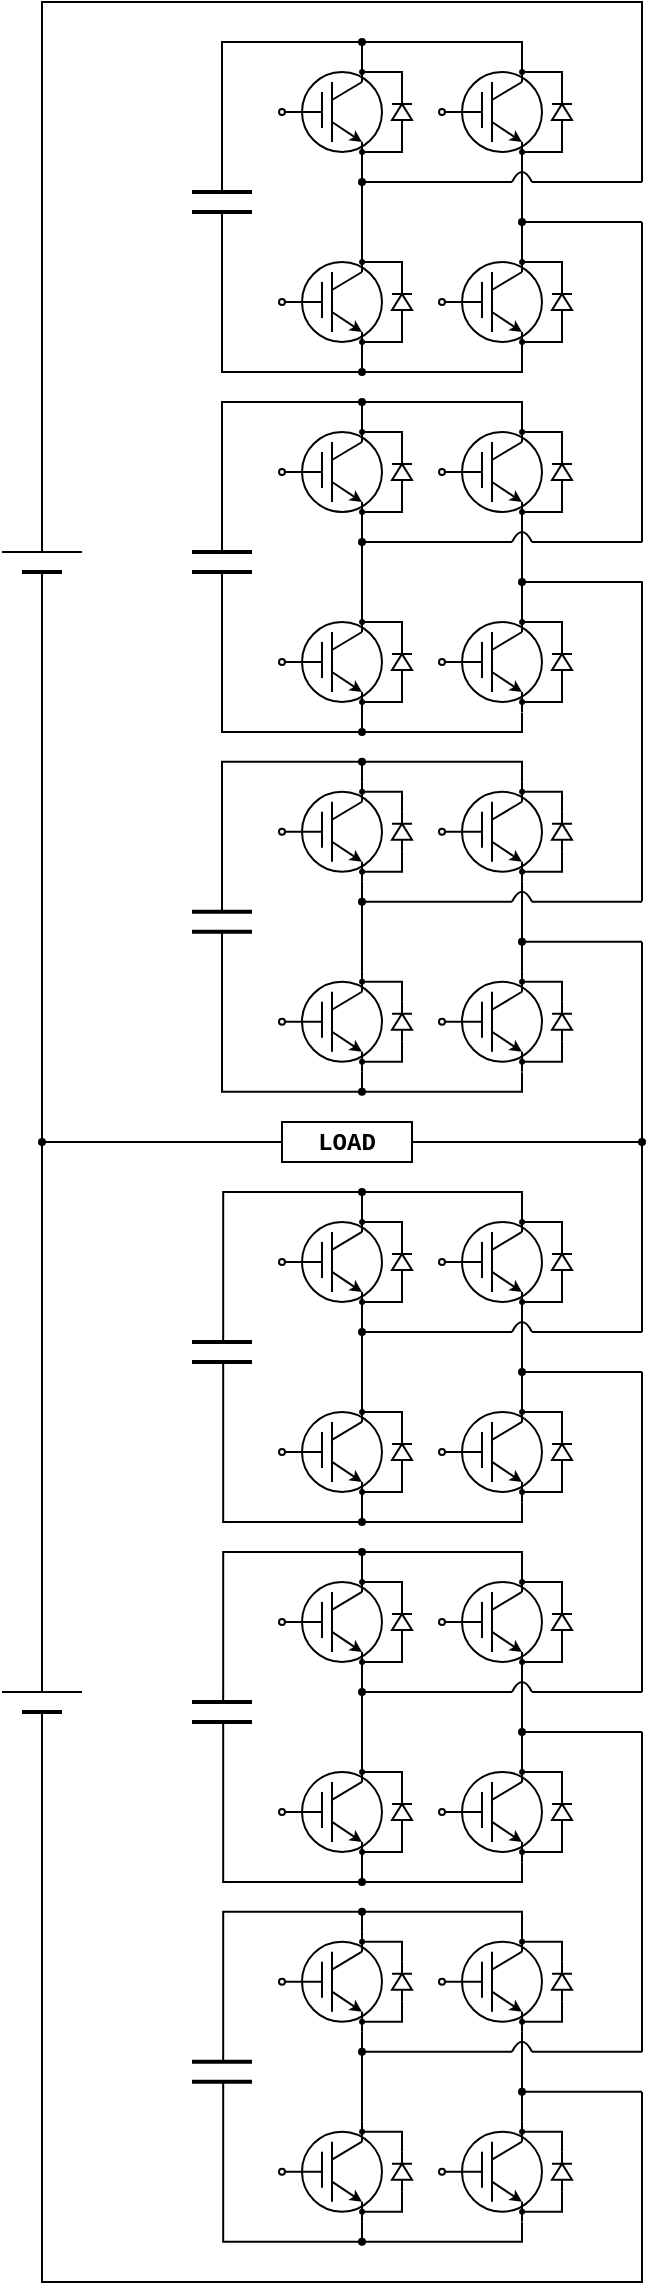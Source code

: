 <mxfile version="10.8.0" type="github"><diagram id="iKL2AW00o69sMmrHjwR3" name="Page-1"><mxGraphModel dx="1640" dy="919" grid="1" gridSize="5" guides="1" tooltips="1" connect="1" arrows="1" fold="1" page="1" pageScale="1" pageWidth="827" pageHeight="1169" math="0" shadow="0"><root><mxCell id="0"/><mxCell id="1" parent="0"/><mxCell id="mSweiZAHsHK13-OoorXa-1" value="" style="endArrow=none;html=1;strokeWidth=1;" parent="1" edge="1"><mxGeometry width="50" height="50" relative="1" as="geometry"><mxPoint x="60" y="285" as="sourcePoint"/><mxPoint x="100" y="285" as="targetPoint"/></mxGeometry></mxCell><mxCell id="mSweiZAHsHK13-OoorXa-2" value="" style="endArrow=none;html=1;strokeWidth=2;" parent="1" edge="1"><mxGeometry width="50" height="50" relative="1" as="geometry"><mxPoint x="70" y="295" as="sourcePoint"/><mxPoint x="90" y="295" as="targetPoint"/></mxGeometry></mxCell><mxCell id="mSweiZAHsHK13-OoorXa-3" value="" style="endArrow=none;html=1;strokeWidth=1;rounded=0;edgeStyle=orthogonalEdgeStyle;" parent="1" edge="1"><mxGeometry width="50" height="50" relative="1" as="geometry"><mxPoint x="80" y="285" as="sourcePoint"/><mxPoint x="380" y="100" as="targetPoint"/><Array as="points"><mxPoint x="80" y="10"/><mxPoint x="380" y="10"/><mxPoint x="380" y="40"/></Array></mxGeometry></mxCell><mxCell id="mSweiZAHsHK13-OoorXa-4" value="" style="endArrow=none;html=1;strokeWidth=2;" parent="1" edge="1"><mxGeometry width="50" height="50" relative="1" as="geometry"><mxPoint x="155" y="105" as="sourcePoint"/><mxPoint x="185" y="105" as="targetPoint"/></mxGeometry></mxCell><mxCell id="mSweiZAHsHK13-OoorXa-5" value="" style="endArrow=none;html=1;strokeWidth=2;" parent="1" edge="1"><mxGeometry width="50" height="50" relative="1" as="geometry"><mxPoint x="155" y="115" as="sourcePoint"/><mxPoint x="185" y="115" as="targetPoint"/></mxGeometry></mxCell><mxCell id="gMlWrB6JQao9kyZ73s_e-1" value="" style="group" vertex="1" connectable="0" parent="1"><mxGeometry x="200" y="40" width="65.0" height="50" as="geometry"/></mxCell><mxCell id="gMlWrB6JQao9kyZ73s_e-2" style="edgeStyle=orthogonalEdgeStyle;rounded=0;orthogonalLoop=1;jettySize=auto;html=1;exitX=1;exitY=0.5;exitDx=0;exitDy=0;exitPerimeter=0;startArrow=none;startFill=0;startSize=3;endArrow=oval;endFill=1;endSize=2;fontSize=56;" edge="1" parent="gMlWrB6JQao9kyZ73s_e-1" source="gMlWrB6JQao9kyZ73s_e-4"><mxGeometry relative="1" as="geometry"><mxPoint x="40.047" y="5" as="targetPoint"/><Array as="points"><mxPoint x="60.0" y="5"/></Array></mxGeometry></mxCell><mxCell id="gMlWrB6JQao9kyZ73s_e-3" style="edgeStyle=orthogonalEdgeStyle;rounded=0;orthogonalLoop=1;jettySize=auto;html=1;exitX=0;exitY=0.5;exitDx=0;exitDy=0;exitPerimeter=0;startArrow=none;startFill=0;startSize=3;endArrow=oval;endFill=1;endSize=2;fontSize=56;" edge="1" parent="gMlWrB6JQao9kyZ73s_e-1" source="gMlWrB6JQao9kyZ73s_e-4"><mxGeometry relative="1" as="geometry"><mxPoint x="40.047" y="45" as="targetPoint"/><Array as="points"><mxPoint x="60.0" y="45"/></Array></mxGeometry></mxCell><mxCell id="gMlWrB6JQao9kyZ73s_e-4" value="" style="pointerEvents=1;fillColor=#000000;verticalLabelPosition=bottom;shadow=0;dashed=0;align=center;fillColor=#ffffff;html=1;verticalAlign=top;strokeWidth=1;shape=mxgraph.electrical.diodes.diode;fontSize=56;direction=north;" vertex="1" parent="gMlWrB6JQao9kyZ73s_e-1"><mxGeometry x="55.0" y="15" width="10" height="20" as="geometry"/></mxCell><mxCell id="gMlWrB6JQao9kyZ73s_e-5" value="" style="endArrow=classic;html=1;fontSize=56;endSize=3;" edge="1" parent="gMlWrB6JQao9kyZ73s_e-1"><mxGeometry width="50" height="50" relative="1" as="geometry"><mxPoint x="25.0" y="30" as="sourcePoint"/><mxPoint x="40.0" y="40" as="targetPoint"/></mxGeometry></mxCell><mxCell id="gMlWrB6JQao9kyZ73s_e-6" value="" style="ellipse;whiteSpace=wrap;html=1;aspect=fixed;fillColor=none;" vertex="1" parent="gMlWrB6JQao9kyZ73s_e-1"><mxGeometry x="10" y="5" width="40" height="40" as="geometry"/></mxCell><mxCell id="gMlWrB6JQao9kyZ73s_e-7" value="" style="endArrow=none;html=1;strokeWidth=1;" edge="1" parent="gMlWrB6JQao9kyZ73s_e-1"><mxGeometry width="50" height="50" relative="1" as="geometry"><mxPoint x="25" y="40" as="sourcePoint"/><mxPoint x="25" y="10" as="targetPoint"/></mxGeometry></mxCell><mxCell id="gMlWrB6JQao9kyZ73s_e-8" value="" style="endArrow=none;html=1;strokeWidth=1;" edge="1" parent="gMlWrB6JQao9kyZ73s_e-1"><mxGeometry width="50" height="50" relative="1" as="geometry"><mxPoint x="20" y="33" as="sourcePoint"/><mxPoint x="20" y="15" as="targetPoint"/></mxGeometry></mxCell><mxCell id="gMlWrB6JQao9kyZ73s_e-9" value="" style="endArrow=none;html=1;strokeWidth=1;" edge="1" parent="gMlWrB6JQao9kyZ73s_e-1"><mxGeometry width="50" height="50" relative="1" as="geometry"><mxPoint x="40" y="10" as="sourcePoint"/><mxPoint x="25" y="19" as="targetPoint"/></mxGeometry></mxCell><mxCell id="gMlWrB6JQao9kyZ73s_e-10" value="" style="endArrow=none;html=1;strokeWidth=1;startArrow=oval;startFill=0;startSize=3;" edge="1" parent="gMlWrB6JQao9kyZ73s_e-1"><mxGeometry width="50" height="50" relative="1" as="geometry"><mxPoint y="25" as="sourcePoint"/><mxPoint x="20" y="25" as="targetPoint"/></mxGeometry></mxCell><mxCell id="gMlWrB6JQao9kyZ73s_e-11" value="" style="endArrow=none;html=1;strokeWidth=1;" edge="1" parent="gMlWrB6JQao9kyZ73s_e-1"><mxGeometry width="50" height="50" relative="1" as="geometry"><mxPoint x="40" y="50" as="sourcePoint"/><mxPoint x="40" y="40" as="targetPoint"/></mxGeometry></mxCell><mxCell id="gMlWrB6JQao9kyZ73s_e-12" value="" style="endArrow=none;html=1;strokeWidth=1;" edge="1" parent="gMlWrB6JQao9kyZ73s_e-1"><mxGeometry width="50" height="50" relative="1" as="geometry"><mxPoint x="40" y="10" as="sourcePoint"/><mxPoint x="40" as="targetPoint"/></mxGeometry></mxCell><mxCell id="gMlWrB6JQao9kyZ73s_e-14" value="" style="group" vertex="1" connectable="0" parent="1"><mxGeometry x="200" y="135" width="65.0" height="50" as="geometry"/></mxCell><mxCell id="gMlWrB6JQao9kyZ73s_e-15" style="edgeStyle=orthogonalEdgeStyle;rounded=0;orthogonalLoop=1;jettySize=auto;html=1;exitX=1;exitY=0.5;exitDx=0;exitDy=0;exitPerimeter=0;startArrow=none;startFill=0;startSize=3;endArrow=oval;endFill=1;endSize=2;fontSize=56;" edge="1" parent="gMlWrB6JQao9kyZ73s_e-14" source="gMlWrB6JQao9kyZ73s_e-17"><mxGeometry relative="1" as="geometry"><mxPoint x="40.047" y="5" as="targetPoint"/><Array as="points"><mxPoint x="60.0" y="5"/></Array></mxGeometry></mxCell><mxCell id="gMlWrB6JQao9kyZ73s_e-16" style="edgeStyle=orthogonalEdgeStyle;rounded=0;orthogonalLoop=1;jettySize=auto;html=1;exitX=0;exitY=0.5;exitDx=0;exitDy=0;exitPerimeter=0;startArrow=none;startFill=0;startSize=3;endArrow=oval;endFill=1;endSize=2;fontSize=56;" edge="1" parent="gMlWrB6JQao9kyZ73s_e-14" source="gMlWrB6JQao9kyZ73s_e-17"><mxGeometry relative="1" as="geometry"><mxPoint x="40.047" y="45" as="targetPoint"/><Array as="points"><mxPoint x="60.0" y="45"/></Array></mxGeometry></mxCell><mxCell id="gMlWrB6JQao9kyZ73s_e-17" value="" style="pointerEvents=1;fillColor=#000000;verticalLabelPosition=bottom;shadow=0;dashed=0;align=center;fillColor=#ffffff;html=1;verticalAlign=top;strokeWidth=1;shape=mxgraph.electrical.diodes.diode;fontSize=56;direction=north;" vertex="1" parent="gMlWrB6JQao9kyZ73s_e-14"><mxGeometry x="55.0" y="15" width="10" height="20" as="geometry"/></mxCell><mxCell id="gMlWrB6JQao9kyZ73s_e-18" value="" style="endArrow=classic;html=1;fontSize=56;endSize=3;" edge="1" parent="gMlWrB6JQao9kyZ73s_e-14"><mxGeometry width="50" height="50" relative="1" as="geometry"><mxPoint x="25.0" y="30" as="sourcePoint"/><mxPoint x="40.0" y="40" as="targetPoint"/></mxGeometry></mxCell><mxCell id="gMlWrB6JQao9kyZ73s_e-19" value="" style="ellipse;whiteSpace=wrap;html=1;aspect=fixed;fillColor=none;" vertex="1" parent="gMlWrB6JQao9kyZ73s_e-14"><mxGeometry x="10" y="5" width="40" height="40" as="geometry"/></mxCell><mxCell id="gMlWrB6JQao9kyZ73s_e-20" value="" style="endArrow=none;html=1;strokeWidth=1;" edge="1" parent="gMlWrB6JQao9kyZ73s_e-14"><mxGeometry width="50" height="50" relative="1" as="geometry"><mxPoint x="25" y="40" as="sourcePoint"/><mxPoint x="25" y="10" as="targetPoint"/></mxGeometry></mxCell><mxCell id="gMlWrB6JQao9kyZ73s_e-21" value="" style="endArrow=none;html=1;strokeWidth=1;" edge="1" parent="gMlWrB6JQao9kyZ73s_e-14"><mxGeometry width="50" height="50" relative="1" as="geometry"><mxPoint x="20" y="33" as="sourcePoint"/><mxPoint x="20" y="15" as="targetPoint"/></mxGeometry></mxCell><mxCell id="gMlWrB6JQao9kyZ73s_e-22" value="" style="endArrow=none;html=1;strokeWidth=1;" edge="1" parent="gMlWrB6JQao9kyZ73s_e-14"><mxGeometry width="50" height="50" relative="1" as="geometry"><mxPoint x="40" y="10" as="sourcePoint"/><mxPoint x="25" y="19" as="targetPoint"/></mxGeometry></mxCell><mxCell id="gMlWrB6JQao9kyZ73s_e-23" value="" style="endArrow=none;html=1;strokeWidth=1;startArrow=oval;startFill=0;startSize=3;" edge="1" parent="gMlWrB6JQao9kyZ73s_e-14"><mxGeometry width="50" height="50" relative="1" as="geometry"><mxPoint y="25" as="sourcePoint"/><mxPoint x="20" y="25" as="targetPoint"/></mxGeometry></mxCell><mxCell id="gMlWrB6JQao9kyZ73s_e-24" value="" style="endArrow=none;html=1;strokeWidth=1;" edge="1" parent="gMlWrB6JQao9kyZ73s_e-14"><mxGeometry width="50" height="50" relative="1" as="geometry"><mxPoint x="40" y="50" as="sourcePoint"/><mxPoint x="40" y="40" as="targetPoint"/></mxGeometry></mxCell><mxCell id="gMlWrB6JQao9kyZ73s_e-25" value="" style="endArrow=none;html=1;strokeWidth=1;" edge="1" parent="gMlWrB6JQao9kyZ73s_e-14"><mxGeometry width="50" height="50" relative="1" as="geometry"><mxPoint x="40" y="10" as="sourcePoint"/><mxPoint x="40" as="targetPoint"/></mxGeometry></mxCell><mxCell id="gMlWrB6JQao9kyZ73s_e-26" value="" style="endArrow=none;html=1;" edge="1" parent="1"><mxGeometry width="50" height="50" relative="1" as="geometry"><mxPoint x="240" y="135" as="sourcePoint"/><mxPoint x="240" y="90" as="targetPoint"/></mxGeometry></mxCell><mxCell id="gMlWrB6JQao9kyZ73s_e-27" value="" style="endArrow=none;html=1;startArrow=oval;startFill=1;startSize=3;" edge="1" parent="1"><mxGeometry width="50" height="50" relative="1" as="geometry"><mxPoint x="240" y="100" as="sourcePoint"/><mxPoint x="315" y="100" as="targetPoint"/></mxGeometry></mxCell><mxCell id="gMlWrB6JQao9kyZ73s_e-28" value="" style="endArrow=none;html=1;" edge="1" parent="1"><mxGeometry width="50" height="50" relative="1" as="geometry"><mxPoint x="320" y="90" as="sourcePoint"/><mxPoint x="320" y="135" as="targetPoint"/></mxGeometry></mxCell><mxCell id="gMlWrB6JQao9kyZ73s_e-29" value="" style="group" vertex="1" connectable="0" parent="1"><mxGeometry x="280" y="40" width="65.0" height="50" as="geometry"/></mxCell><mxCell id="gMlWrB6JQao9kyZ73s_e-30" style="edgeStyle=orthogonalEdgeStyle;rounded=0;orthogonalLoop=1;jettySize=auto;html=1;exitX=1;exitY=0.5;exitDx=0;exitDy=0;exitPerimeter=0;startArrow=none;startFill=0;startSize=3;endArrow=oval;endFill=1;endSize=2;fontSize=56;" edge="1" parent="gMlWrB6JQao9kyZ73s_e-29" source="gMlWrB6JQao9kyZ73s_e-32"><mxGeometry relative="1" as="geometry"><mxPoint x="40.047" y="5" as="targetPoint"/><Array as="points"><mxPoint x="60.0" y="5"/></Array></mxGeometry></mxCell><mxCell id="gMlWrB6JQao9kyZ73s_e-31" style="edgeStyle=orthogonalEdgeStyle;rounded=0;orthogonalLoop=1;jettySize=auto;html=1;exitX=0;exitY=0.5;exitDx=0;exitDy=0;exitPerimeter=0;startArrow=none;startFill=0;startSize=3;endArrow=oval;endFill=1;endSize=2;fontSize=56;" edge="1" parent="gMlWrB6JQao9kyZ73s_e-29" source="gMlWrB6JQao9kyZ73s_e-32"><mxGeometry relative="1" as="geometry"><mxPoint x="40.047" y="45" as="targetPoint"/><Array as="points"><mxPoint x="60.0" y="45"/></Array></mxGeometry></mxCell><mxCell id="gMlWrB6JQao9kyZ73s_e-32" value="" style="pointerEvents=1;fillColor=#000000;verticalLabelPosition=bottom;shadow=0;dashed=0;align=center;fillColor=#ffffff;html=1;verticalAlign=top;strokeWidth=1;shape=mxgraph.electrical.diodes.diode;fontSize=56;direction=north;" vertex="1" parent="gMlWrB6JQao9kyZ73s_e-29"><mxGeometry x="55.0" y="15" width="10" height="20" as="geometry"/></mxCell><mxCell id="gMlWrB6JQao9kyZ73s_e-33" value="" style="endArrow=classic;html=1;fontSize=56;endSize=3;" edge="1" parent="gMlWrB6JQao9kyZ73s_e-29"><mxGeometry width="50" height="50" relative="1" as="geometry"><mxPoint x="25.0" y="30" as="sourcePoint"/><mxPoint x="40.0" y="40" as="targetPoint"/></mxGeometry></mxCell><mxCell id="gMlWrB6JQao9kyZ73s_e-34" value="" style="ellipse;whiteSpace=wrap;html=1;aspect=fixed;fillColor=none;" vertex="1" parent="gMlWrB6JQao9kyZ73s_e-29"><mxGeometry x="10" y="5" width="40" height="40" as="geometry"/></mxCell><mxCell id="gMlWrB6JQao9kyZ73s_e-35" value="" style="endArrow=none;html=1;strokeWidth=1;" edge="1" parent="gMlWrB6JQao9kyZ73s_e-29"><mxGeometry width="50" height="50" relative="1" as="geometry"><mxPoint x="25" y="40" as="sourcePoint"/><mxPoint x="25" y="10" as="targetPoint"/></mxGeometry></mxCell><mxCell id="gMlWrB6JQao9kyZ73s_e-36" value="" style="endArrow=none;html=1;strokeWidth=1;" edge="1" parent="gMlWrB6JQao9kyZ73s_e-29"><mxGeometry width="50" height="50" relative="1" as="geometry"><mxPoint x="20" y="33" as="sourcePoint"/><mxPoint x="20" y="15" as="targetPoint"/></mxGeometry></mxCell><mxCell id="gMlWrB6JQao9kyZ73s_e-37" value="" style="endArrow=none;html=1;strokeWidth=1;" edge="1" parent="gMlWrB6JQao9kyZ73s_e-29"><mxGeometry width="50" height="50" relative="1" as="geometry"><mxPoint x="40" y="10" as="sourcePoint"/><mxPoint x="25" y="19" as="targetPoint"/></mxGeometry></mxCell><mxCell id="gMlWrB6JQao9kyZ73s_e-38" value="" style="endArrow=none;html=1;strokeWidth=1;startArrow=oval;startFill=0;startSize=3;" edge="1" parent="gMlWrB6JQao9kyZ73s_e-29"><mxGeometry width="50" height="50" relative="1" as="geometry"><mxPoint y="25" as="sourcePoint"/><mxPoint x="20" y="25" as="targetPoint"/></mxGeometry></mxCell><mxCell id="gMlWrB6JQao9kyZ73s_e-39" value="" style="endArrow=none;html=1;strokeWidth=1;" edge="1" parent="gMlWrB6JQao9kyZ73s_e-29"><mxGeometry width="50" height="50" relative="1" as="geometry"><mxPoint x="40" y="50" as="sourcePoint"/><mxPoint x="40" y="40" as="targetPoint"/></mxGeometry></mxCell><mxCell id="gMlWrB6JQao9kyZ73s_e-40" value="" style="endArrow=none;html=1;strokeWidth=1;" edge="1" parent="gMlWrB6JQao9kyZ73s_e-29"><mxGeometry width="50" height="50" relative="1" as="geometry"><mxPoint x="40" y="10" as="sourcePoint"/><mxPoint x="40" as="targetPoint"/></mxGeometry></mxCell><mxCell id="gMlWrB6JQao9kyZ73s_e-41" value="" style="group" vertex="1" connectable="0" parent="1"><mxGeometry x="280" y="135" width="65.0" height="50" as="geometry"/></mxCell><mxCell id="gMlWrB6JQao9kyZ73s_e-42" style="edgeStyle=orthogonalEdgeStyle;rounded=0;orthogonalLoop=1;jettySize=auto;html=1;exitX=1;exitY=0.5;exitDx=0;exitDy=0;exitPerimeter=0;startArrow=none;startFill=0;startSize=3;endArrow=oval;endFill=1;endSize=2;fontSize=56;" edge="1" parent="gMlWrB6JQao9kyZ73s_e-41" source="gMlWrB6JQao9kyZ73s_e-44"><mxGeometry relative="1" as="geometry"><mxPoint x="40.047" y="5" as="targetPoint"/><Array as="points"><mxPoint x="60.0" y="5"/></Array></mxGeometry></mxCell><mxCell id="gMlWrB6JQao9kyZ73s_e-43" style="edgeStyle=orthogonalEdgeStyle;rounded=0;orthogonalLoop=1;jettySize=auto;html=1;exitX=0;exitY=0.5;exitDx=0;exitDy=0;exitPerimeter=0;startArrow=none;startFill=0;startSize=3;endArrow=oval;endFill=1;endSize=2;fontSize=56;" edge="1" parent="gMlWrB6JQao9kyZ73s_e-41" source="gMlWrB6JQao9kyZ73s_e-44"><mxGeometry relative="1" as="geometry"><mxPoint x="40.047" y="45" as="targetPoint"/><Array as="points"><mxPoint x="60.0" y="45"/></Array></mxGeometry></mxCell><mxCell id="gMlWrB6JQao9kyZ73s_e-44" value="" style="pointerEvents=1;fillColor=#000000;verticalLabelPosition=bottom;shadow=0;dashed=0;align=center;fillColor=#ffffff;html=1;verticalAlign=top;strokeWidth=1;shape=mxgraph.electrical.diodes.diode;fontSize=56;direction=north;" vertex="1" parent="gMlWrB6JQao9kyZ73s_e-41"><mxGeometry x="55.0" y="15" width="10" height="20" as="geometry"/></mxCell><mxCell id="gMlWrB6JQao9kyZ73s_e-45" value="" style="endArrow=classic;html=1;fontSize=56;endSize=3;" edge="1" parent="gMlWrB6JQao9kyZ73s_e-41"><mxGeometry width="50" height="50" relative="1" as="geometry"><mxPoint x="25.0" y="30" as="sourcePoint"/><mxPoint x="40.0" y="40" as="targetPoint"/></mxGeometry></mxCell><mxCell id="gMlWrB6JQao9kyZ73s_e-46" value="" style="ellipse;whiteSpace=wrap;html=1;aspect=fixed;fillColor=none;" vertex="1" parent="gMlWrB6JQao9kyZ73s_e-41"><mxGeometry x="10" y="5" width="40" height="40" as="geometry"/></mxCell><mxCell id="gMlWrB6JQao9kyZ73s_e-47" value="" style="endArrow=none;html=1;strokeWidth=1;" edge="1" parent="gMlWrB6JQao9kyZ73s_e-41"><mxGeometry width="50" height="50" relative="1" as="geometry"><mxPoint x="25" y="40" as="sourcePoint"/><mxPoint x="25" y="10" as="targetPoint"/></mxGeometry></mxCell><mxCell id="gMlWrB6JQao9kyZ73s_e-48" value="" style="endArrow=none;html=1;strokeWidth=1;" edge="1" parent="gMlWrB6JQao9kyZ73s_e-41"><mxGeometry width="50" height="50" relative="1" as="geometry"><mxPoint x="20" y="33" as="sourcePoint"/><mxPoint x="20" y="15" as="targetPoint"/></mxGeometry></mxCell><mxCell id="gMlWrB6JQao9kyZ73s_e-49" value="" style="endArrow=none;html=1;strokeWidth=1;" edge="1" parent="gMlWrB6JQao9kyZ73s_e-41"><mxGeometry width="50" height="50" relative="1" as="geometry"><mxPoint x="40" y="10" as="sourcePoint"/><mxPoint x="25" y="19" as="targetPoint"/></mxGeometry></mxCell><mxCell id="gMlWrB6JQao9kyZ73s_e-50" value="" style="endArrow=none;html=1;strokeWidth=1;startArrow=oval;startFill=0;startSize=3;" edge="1" parent="gMlWrB6JQao9kyZ73s_e-41"><mxGeometry width="50" height="50" relative="1" as="geometry"><mxPoint y="25" as="sourcePoint"/><mxPoint x="20" y="25" as="targetPoint"/></mxGeometry></mxCell><mxCell id="gMlWrB6JQao9kyZ73s_e-51" value="" style="endArrow=none;html=1;strokeWidth=1;" edge="1" parent="gMlWrB6JQao9kyZ73s_e-41"><mxGeometry width="50" height="50" relative="1" as="geometry"><mxPoint x="40" y="50" as="sourcePoint"/><mxPoint x="40" y="40" as="targetPoint"/></mxGeometry></mxCell><mxCell id="gMlWrB6JQao9kyZ73s_e-52" value="" style="endArrow=none;html=1;strokeWidth=1;" edge="1" parent="gMlWrB6JQao9kyZ73s_e-41"><mxGeometry width="50" height="50" relative="1" as="geometry"><mxPoint x="40" y="10" as="sourcePoint"/><mxPoint x="40" as="targetPoint"/></mxGeometry></mxCell><mxCell id="gMlWrB6JQao9kyZ73s_e-53" value="" style="endArrow=none;html=1;curved=1;" edge="1" parent="1"><mxGeometry width="50" height="50" relative="1" as="geometry"><mxPoint x="315" y="100" as="sourcePoint"/><mxPoint x="325" y="100" as="targetPoint"/><Array as="points"><mxPoint x="320" y="90"/></Array></mxGeometry></mxCell><mxCell id="gMlWrB6JQao9kyZ73s_e-54" value="" style="endArrow=none;html=1;startArrow=oval;startFill=1;startSize=3;" edge="1" parent="1"><mxGeometry width="50" height="50" relative="1" as="geometry"><mxPoint x="320" y="120" as="sourcePoint"/><mxPoint x="380" y="120" as="targetPoint"/></mxGeometry></mxCell><mxCell id="gMlWrB6JQao9kyZ73s_e-55" value="" style="endArrow=none;html=1;" edge="1" parent="1"><mxGeometry width="50" height="50" relative="1" as="geometry"><mxPoint x="325" y="100" as="sourcePoint"/><mxPoint x="380" y="100" as="targetPoint"/></mxGeometry></mxCell><mxCell id="gMlWrB6JQao9kyZ73s_e-56" value="" style="endArrow=none;html=1;edgeStyle=orthogonalEdgeStyle;rounded=0;" edge="1" parent="1"><mxGeometry width="50" height="50" relative="1" as="geometry"><mxPoint x="170" y="105" as="sourcePoint"/><mxPoint x="320" y="40" as="targetPoint"/><Array as="points"><mxPoint x="170" y="30"/><mxPoint x="320" y="30"/></Array></mxGeometry></mxCell><mxCell id="gMlWrB6JQao9kyZ73s_e-57" value="" style="endArrow=none;html=1;strokeWidth=1;rounded=0;edgeStyle=orthogonalEdgeStyle;" edge="1" parent="1"><mxGeometry width="50" height="50" relative="1" as="geometry"><mxPoint x="320" y="185" as="sourcePoint"/><mxPoint x="170" y="115" as="targetPoint"/><Array as="points"><mxPoint x="320" y="195"/><mxPoint x="170" y="195"/></Array></mxGeometry></mxCell><mxCell id="gMlWrB6JQao9kyZ73s_e-58" value="" style="endArrow=none;html=1;strokeWidth=1;startArrow=oval;startFill=1;startSize=3;" edge="1" parent="1"><mxGeometry width="50" height="50" relative="1" as="geometry"><mxPoint x="240" y="195" as="sourcePoint"/><mxPoint x="240" y="185" as="targetPoint"/></mxGeometry></mxCell><mxCell id="gMlWrB6JQao9kyZ73s_e-59" value="" style="endArrow=none;html=1;strokeWidth=1;startArrow=oval;startFill=1;startSize=3;" edge="1" parent="1"><mxGeometry width="50" height="50" relative="1" as="geometry"><mxPoint x="240" y="30" as="sourcePoint"/><mxPoint x="240" y="40" as="targetPoint"/></mxGeometry></mxCell><mxCell id="gMlWrB6JQao9kyZ73s_e-60" value="" style="endArrow=none;html=1;strokeWidth=2;" edge="1" parent="1"><mxGeometry width="50" height="50" relative="1" as="geometry"><mxPoint x="155" y="285" as="sourcePoint"/><mxPoint x="185" y="285" as="targetPoint"/></mxGeometry></mxCell><mxCell id="gMlWrB6JQao9kyZ73s_e-61" value="" style="endArrow=none;html=1;strokeWidth=2;" edge="1" parent="1"><mxGeometry width="50" height="50" relative="1" as="geometry"><mxPoint x="155" y="295" as="sourcePoint"/><mxPoint x="185" y="295" as="targetPoint"/></mxGeometry></mxCell><mxCell id="gMlWrB6JQao9kyZ73s_e-62" value="" style="group" vertex="1" connectable="0" parent="1"><mxGeometry x="200" y="220" width="65.0" height="50" as="geometry"/></mxCell><mxCell id="gMlWrB6JQao9kyZ73s_e-63" style="edgeStyle=orthogonalEdgeStyle;rounded=0;orthogonalLoop=1;jettySize=auto;html=1;exitX=1;exitY=0.5;exitDx=0;exitDy=0;exitPerimeter=0;startArrow=none;startFill=0;startSize=3;endArrow=oval;endFill=1;endSize=2;fontSize=56;" edge="1" parent="gMlWrB6JQao9kyZ73s_e-62" source="gMlWrB6JQao9kyZ73s_e-65"><mxGeometry relative="1" as="geometry"><mxPoint x="40.047" y="5" as="targetPoint"/><Array as="points"><mxPoint x="60.0" y="5"/></Array></mxGeometry></mxCell><mxCell id="gMlWrB6JQao9kyZ73s_e-64" style="edgeStyle=orthogonalEdgeStyle;rounded=0;orthogonalLoop=1;jettySize=auto;html=1;exitX=0;exitY=0.5;exitDx=0;exitDy=0;exitPerimeter=0;startArrow=none;startFill=0;startSize=3;endArrow=oval;endFill=1;endSize=2;fontSize=56;" edge="1" parent="gMlWrB6JQao9kyZ73s_e-62" source="gMlWrB6JQao9kyZ73s_e-65"><mxGeometry relative="1" as="geometry"><mxPoint x="40.047" y="45" as="targetPoint"/><Array as="points"><mxPoint x="60.0" y="45"/></Array></mxGeometry></mxCell><mxCell id="gMlWrB6JQao9kyZ73s_e-65" value="" style="pointerEvents=1;fillColor=#000000;verticalLabelPosition=bottom;shadow=0;dashed=0;align=center;fillColor=#ffffff;html=1;verticalAlign=top;strokeWidth=1;shape=mxgraph.electrical.diodes.diode;fontSize=56;direction=north;" vertex="1" parent="gMlWrB6JQao9kyZ73s_e-62"><mxGeometry x="55.0" y="15" width="10" height="20" as="geometry"/></mxCell><mxCell id="gMlWrB6JQao9kyZ73s_e-66" value="" style="endArrow=classic;html=1;fontSize=56;endSize=3;" edge="1" parent="gMlWrB6JQao9kyZ73s_e-62"><mxGeometry width="50" height="50" relative="1" as="geometry"><mxPoint x="25.0" y="30" as="sourcePoint"/><mxPoint x="40.0" y="40" as="targetPoint"/></mxGeometry></mxCell><mxCell id="gMlWrB6JQao9kyZ73s_e-67" value="" style="ellipse;whiteSpace=wrap;html=1;aspect=fixed;fillColor=none;" vertex="1" parent="gMlWrB6JQao9kyZ73s_e-62"><mxGeometry x="10" y="5" width="40" height="40" as="geometry"/></mxCell><mxCell id="gMlWrB6JQao9kyZ73s_e-68" value="" style="endArrow=none;html=1;strokeWidth=1;" edge="1" parent="gMlWrB6JQao9kyZ73s_e-62"><mxGeometry width="50" height="50" relative="1" as="geometry"><mxPoint x="25" y="40" as="sourcePoint"/><mxPoint x="25" y="10" as="targetPoint"/></mxGeometry></mxCell><mxCell id="gMlWrB6JQao9kyZ73s_e-69" value="" style="endArrow=none;html=1;strokeWidth=1;" edge="1" parent="gMlWrB6JQao9kyZ73s_e-62"><mxGeometry width="50" height="50" relative="1" as="geometry"><mxPoint x="20" y="33" as="sourcePoint"/><mxPoint x="20" y="15" as="targetPoint"/></mxGeometry></mxCell><mxCell id="gMlWrB6JQao9kyZ73s_e-70" value="" style="endArrow=none;html=1;strokeWidth=1;" edge="1" parent="gMlWrB6JQao9kyZ73s_e-62"><mxGeometry width="50" height="50" relative="1" as="geometry"><mxPoint x="40" y="10" as="sourcePoint"/><mxPoint x="25" y="19" as="targetPoint"/></mxGeometry></mxCell><mxCell id="gMlWrB6JQao9kyZ73s_e-71" value="" style="endArrow=none;html=1;strokeWidth=1;startArrow=oval;startFill=0;startSize=3;" edge="1" parent="gMlWrB6JQao9kyZ73s_e-62"><mxGeometry width="50" height="50" relative="1" as="geometry"><mxPoint y="25" as="sourcePoint"/><mxPoint x="20" y="25" as="targetPoint"/></mxGeometry></mxCell><mxCell id="gMlWrB6JQao9kyZ73s_e-72" value="" style="endArrow=none;html=1;strokeWidth=1;" edge="1" parent="gMlWrB6JQao9kyZ73s_e-62"><mxGeometry width="50" height="50" relative="1" as="geometry"><mxPoint x="40" y="50" as="sourcePoint"/><mxPoint x="40" y="40" as="targetPoint"/></mxGeometry></mxCell><mxCell id="gMlWrB6JQao9kyZ73s_e-73" value="" style="endArrow=none;html=1;strokeWidth=1;" edge="1" parent="gMlWrB6JQao9kyZ73s_e-62"><mxGeometry width="50" height="50" relative="1" as="geometry"><mxPoint x="40" y="10" as="sourcePoint"/><mxPoint x="40" as="targetPoint"/></mxGeometry></mxCell><mxCell id="gMlWrB6JQao9kyZ73s_e-74" value="" style="group" vertex="1" connectable="0" parent="1"><mxGeometry x="200" y="315" width="65.0" height="50" as="geometry"/></mxCell><mxCell id="gMlWrB6JQao9kyZ73s_e-75" style="edgeStyle=orthogonalEdgeStyle;rounded=0;orthogonalLoop=1;jettySize=auto;html=1;exitX=1;exitY=0.5;exitDx=0;exitDy=0;exitPerimeter=0;startArrow=none;startFill=0;startSize=3;endArrow=oval;endFill=1;endSize=2;fontSize=56;" edge="1" parent="gMlWrB6JQao9kyZ73s_e-74" source="gMlWrB6JQao9kyZ73s_e-77"><mxGeometry relative="1" as="geometry"><mxPoint x="40.047" y="5" as="targetPoint"/><Array as="points"><mxPoint x="60.0" y="5"/></Array></mxGeometry></mxCell><mxCell id="gMlWrB6JQao9kyZ73s_e-76" style="edgeStyle=orthogonalEdgeStyle;rounded=0;orthogonalLoop=1;jettySize=auto;html=1;exitX=0;exitY=0.5;exitDx=0;exitDy=0;exitPerimeter=0;startArrow=none;startFill=0;startSize=3;endArrow=oval;endFill=1;endSize=2;fontSize=56;" edge="1" parent="gMlWrB6JQao9kyZ73s_e-74" source="gMlWrB6JQao9kyZ73s_e-77"><mxGeometry relative="1" as="geometry"><mxPoint x="40.047" y="45" as="targetPoint"/><Array as="points"><mxPoint x="60.0" y="45"/></Array></mxGeometry></mxCell><mxCell id="gMlWrB6JQao9kyZ73s_e-77" value="" style="pointerEvents=1;fillColor=#000000;verticalLabelPosition=bottom;shadow=0;dashed=0;align=center;fillColor=#ffffff;html=1;verticalAlign=top;strokeWidth=1;shape=mxgraph.electrical.diodes.diode;fontSize=56;direction=north;" vertex="1" parent="gMlWrB6JQao9kyZ73s_e-74"><mxGeometry x="55.0" y="15" width="10" height="20" as="geometry"/></mxCell><mxCell id="gMlWrB6JQao9kyZ73s_e-78" value="" style="endArrow=classic;html=1;fontSize=56;endSize=3;" edge="1" parent="gMlWrB6JQao9kyZ73s_e-74"><mxGeometry width="50" height="50" relative="1" as="geometry"><mxPoint x="25.0" y="30" as="sourcePoint"/><mxPoint x="40.0" y="40" as="targetPoint"/></mxGeometry></mxCell><mxCell id="gMlWrB6JQao9kyZ73s_e-79" value="" style="ellipse;whiteSpace=wrap;html=1;aspect=fixed;fillColor=none;" vertex="1" parent="gMlWrB6JQao9kyZ73s_e-74"><mxGeometry x="10" y="5" width="40" height="40" as="geometry"/></mxCell><mxCell id="gMlWrB6JQao9kyZ73s_e-80" value="" style="endArrow=none;html=1;strokeWidth=1;" edge="1" parent="gMlWrB6JQao9kyZ73s_e-74"><mxGeometry width="50" height="50" relative="1" as="geometry"><mxPoint x="25" y="40" as="sourcePoint"/><mxPoint x="25" y="10" as="targetPoint"/></mxGeometry></mxCell><mxCell id="gMlWrB6JQao9kyZ73s_e-81" value="" style="endArrow=none;html=1;strokeWidth=1;" edge="1" parent="gMlWrB6JQao9kyZ73s_e-74"><mxGeometry width="50" height="50" relative="1" as="geometry"><mxPoint x="20" y="33" as="sourcePoint"/><mxPoint x="20" y="15" as="targetPoint"/></mxGeometry></mxCell><mxCell id="gMlWrB6JQao9kyZ73s_e-82" value="" style="endArrow=none;html=1;strokeWidth=1;" edge="1" parent="gMlWrB6JQao9kyZ73s_e-74"><mxGeometry width="50" height="50" relative="1" as="geometry"><mxPoint x="40" y="10" as="sourcePoint"/><mxPoint x="25" y="19" as="targetPoint"/></mxGeometry></mxCell><mxCell id="gMlWrB6JQao9kyZ73s_e-83" value="" style="endArrow=none;html=1;strokeWidth=1;startArrow=oval;startFill=0;startSize=3;" edge="1" parent="gMlWrB6JQao9kyZ73s_e-74"><mxGeometry width="50" height="50" relative="1" as="geometry"><mxPoint y="25" as="sourcePoint"/><mxPoint x="20" y="25" as="targetPoint"/></mxGeometry></mxCell><mxCell id="gMlWrB6JQao9kyZ73s_e-84" value="" style="endArrow=none;html=1;strokeWidth=1;" edge="1" parent="gMlWrB6JQao9kyZ73s_e-74"><mxGeometry width="50" height="50" relative="1" as="geometry"><mxPoint x="40" y="50" as="sourcePoint"/><mxPoint x="40" y="40" as="targetPoint"/></mxGeometry></mxCell><mxCell id="gMlWrB6JQao9kyZ73s_e-85" value="" style="endArrow=none;html=1;strokeWidth=1;" edge="1" parent="gMlWrB6JQao9kyZ73s_e-74"><mxGeometry width="50" height="50" relative="1" as="geometry"><mxPoint x="40" y="10" as="sourcePoint"/><mxPoint x="40" as="targetPoint"/></mxGeometry></mxCell><mxCell id="gMlWrB6JQao9kyZ73s_e-86" value="" style="endArrow=none;html=1;" edge="1" parent="1"><mxGeometry width="50" height="50" relative="1" as="geometry"><mxPoint x="240" y="315" as="sourcePoint"/><mxPoint x="240" y="270" as="targetPoint"/></mxGeometry></mxCell><mxCell id="gMlWrB6JQao9kyZ73s_e-87" value="" style="endArrow=none;html=1;startArrow=oval;startFill=1;startSize=3;" edge="1" parent="1"><mxGeometry width="50" height="50" relative="1" as="geometry"><mxPoint x="240" y="280" as="sourcePoint"/><mxPoint x="315" y="280" as="targetPoint"/></mxGeometry></mxCell><mxCell id="gMlWrB6JQao9kyZ73s_e-88" value="" style="endArrow=none;html=1;" edge="1" parent="1"><mxGeometry width="50" height="50" relative="1" as="geometry"><mxPoint x="320" y="270" as="sourcePoint"/><mxPoint x="320" y="315" as="targetPoint"/></mxGeometry></mxCell><mxCell id="gMlWrB6JQao9kyZ73s_e-89" value="" style="group" vertex="1" connectable="0" parent="1"><mxGeometry x="280" y="220" width="65.0" height="50" as="geometry"/></mxCell><mxCell id="gMlWrB6JQao9kyZ73s_e-90" style="edgeStyle=orthogonalEdgeStyle;rounded=0;orthogonalLoop=1;jettySize=auto;html=1;exitX=1;exitY=0.5;exitDx=0;exitDy=0;exitPerimeter=0;startArrow=none;startFill=0;startSize=3;endArrow=oval;endFill=1;endSize=2;fontSize=56;" edge="1" parent="gMlWrB6JQao9kyZ73s_e-89" source="gMlWrB6JQao9kyZ73s_e-92"><mxGeometry relative="1" as="geometry"><mxPoint x="40.047" y="5" as="targetPoint"/><Array as="points"><mxPoint x="60.0" y="5"/></Array></mxGeometry></mxCell><mxCell id="gMlWrB6JQao9kyZ73s_e-91" style="edgeStyle=orthogonalEdgeStyle;rounded=0;orthogonalLoop=1;jettySize=auto;html=1;exitX=0;exitY=0.5;exitDx=0;exitDy=0;exitPerimeter=0;startArrow=none;startFill=0;startSize=3;endArrow=oval;endFill=1;endSize=2;fontSize=56;" edge="1" parent="gMlWrB6JQao9kyZ73s_e-89" source="gMlWrB6JQao9kyZ73s_e-92"><mxGeometry relative="1" as="geometry"><mxPoint x="40.047" y="45" as="targetPoint"/><Array as="points"><mxPoint x="60.0" y="45"/></Array></mxGeometry></mxCell><mxCell id="gMlWrB6JQao9kyZ73s_e-92" value="" style="pointerEvents=1;fillColor=#000000;verticalLabelPosition=bottom;shadow=0;dashed=0;align=center;fillColor=#ffffff;html=1;verticalAlign=top;strokeWidth=1;shape=mxgraph.electrical.diodes.diode;fontSize=56;direction=north;" vertex="1" parent="gMlWrB6JQao9kyZ73s_e-89"><mxGeometry x="55.0" y="15" width="10" height="20" as="geometry"/></mxCell><mxCell id="gMlWrB6JQao9kyZ73s_e-93" value="" style="endArrow=classic;html=1;fontSize=56;endSize=3;" edge="1" parent="gMlWrB6JQao9kyZ73s_e-89"><mxGeometry width="50" height="50" relative="1" as="geometry"><mxPoint x="25.0" y="30" as="sourcePoint"/><mxPoint x="40.0" y="40" as="targetPoint"/></mxGeometry></mxCell><mxCell id="gMlWrB6JQao9kyZ73s_e-94" value="" style="ellipse;whiteSpace=wrap;html=1;aspect=fixed;fillColor=none;" vertex="1" parent="gMlWrB6JQao9kyZ73s_e-89"><mxGeometry x="10" y="5" width="40" height="40" as="geometry"/></mxCell><mxCell id="gMlWrB6JQao9kyZ73s_e-95" value="" style="endArrow=none;html=1;strokeWidth=1;" edge="1" parent="gMlWrB6JQao9kyZ73s_e-89"><mxGeometry width="50" height="50" relative="1" as="geometry"><mxPoint x="25" y="40" as="sourcePoint"/><mxPoint x="25" y="10" as="targetPoint"/></mxGeometry></mxCell><mxCell id="gMlWrB6JQao9kyZ73s_e-96" value="" style="endArrow=none;html=1;strokeWidth=1;" edge="1" parent="gMlWrB6JQao9kyZ73s_e-89"><mxGeometry width="50" height="50" relative="1" as="geometry"><mxPoint x="20" y="33" as="sourcePoint"/><mxPoint x="20" y="15" as="targetPoint"/></mxGeometry></mxCell><mxCell id="gMlWrB6JQao9kyZ73s_e-97" value="" style="endArrow=none;html=1;strokeWidth=1;" edge="1" parent="gMlWrB6JQao9kyZ73s_e-89"><mxGeometry width="50" height="50" relative="1" as="geometry"><mxPoint x="40" y="10" as="sourcePoint"/><mxPoint x="25" y="19" as="targetPoint"/></mxGeometry></mxCell><mxCell id="gMlWrB6JQao9kyZ73s_e-98" value="" style="endArrow=none;html=1;strokeWidth=1;startArrow=oval;startFill=0;startSize=3;" edge="1" parent="gMlWrB6JQao9kyZ73s_e-89"><mxGeometry width="50" height="50" relative="1" as="geometry"><mxPoint y="25" as="sourcePoint"/><mxPoint x="20" y="25" as="targetPoint"/></mxGeometry></mxCell><mxCell id="gMlWrB6JQao9kyZ73s_e-99" value="" style="endArrow=none;html=1;strokeWidth=1;" edge="1" parent="gMlWrB6JQao9kyZ73s_e-89"><mxGeometry width="50" height="50" relative="1" as="geometry"><mxPoint x="40" y="50" as="sourcePoint"/><mxPoint x="40" y="40" as="targetPoint"/></mxGeometry></mxCell><mxCell id="gMlWrB6JQao9kyZ73s_e-100" value="" style="endArrow=none;html=1;strokeWidth=1;" edge="1" parent="gMlWrB6JQao9kyZ73s_e-89"><mxGeometry width="50" height="50" relative="1" as="geometry"><mxPoint x="40" y="10" as="sourcePoint"/><mxPoint x="40" as="targetPoint"/></mxGeometry></mxCell><mxCell id="gMlWrB6JQao9kyZ73s_e-101" value="" style="group" vertex="1" connectable="0" parent="1"><mxGeometry x="280" y="315" width="65.0" height="50" as="geometry"/></mxCell><mxCell id="gMlWrB6JQao9kyZ73s_e-102" style="edgeStyle=orthogonalEdgeStyle;rounded=0;orthogonalLoop=1;jettySize=auto;html=1;exitX=1;exitY=0.5;exitDx=0;exitDy=0;exitPerimeter=0;startArrow=none;startFill=0;startSize=3;endArrow=oval;endFill=1;endSize=2;fontSize=56;" edge="1" parent="gMlWrB6JQao9kyZ73s_e-101" source="gMlWrB6JQao9kyZ73s_e-104"><mxGeometry relative="1" as="geometry"><mxPoint x="40.047" y="5" as="targetPoint"/><Array as="points"><mxPoint x="60.0" y="5"/></Array></mxGeometry></mxCell><mxCell id="gMlWrB6JQao9kyZ73s_e-103" style="edgeStyle=orthogonalEdgeStyle;rounded=0;orthogonalLoop=1;jettySize=auto;html=1;exitX=0;exitY=0.5;exitDx=0;exitDy=0;exitPerimeter=0;startArrow=none;startFill=0;startSize=3;endArrow=oval;endFill=1;endSize=2;fontSize=56;" edge="1" parent="gMlWrB6JQao9kyZ73s_e-101" source="gMlWrB6JQao9kyZ73s_e-104"><mxGeometry relative="1" as="geometry"><mxPoint x="40.047" y="45" as="targetPoint"/><Array as="points"><mxPoint x="60.0" y="45"/></Array></mxGeometry></mxCell><mxCell id="gMlWrB6JQao9kyZ73s_e-104" value="" style="pointerEvents=1;fillColor=#000000;verticalLabelPosition=bottom;shadow=0;dashed=0;align=center;fillColor=#ffffff;html=1;verticalAlign=top;strokeWidth=1;shape=mxgraph.electrical.diodes.diode;fontSize=56;direction=north;" vertex="1" parent="gMlWrB6JQao9kyZ73s_e-101"><mxGeometry x="55.0" y="15" width="10" height="20" as="geometry"/></mxCell><mxCell id="gMlWrB6JQao9kyZ73s_e-105" value="" style="endArrow=classic;html=1;fontSize=56;endSize=3;" edge="1" parent="gMlWrB6JQao9kyZ73s_e-101"><mxGeometry width="50" height="50" relative="1" as="geometry"><mxPoint x="25.0" y="30" as="sourcePoint"/><mxPoint x="40.0" y="40" as="targetPoint"/></mxGeometry></mxCell><mxCell id="gMlWrB6JQao9kyZ73s_e-106" value="" style="ellipse;whiteSpace=wrap;html=1;aspect=fixed;fillColor=none;" vertex="1" parent="gMlWrB6JQao9kyZ73s_e-101"><mxGeometry x="10" y="5" width="40" height="40" as="geometry"/></mxCell><mxCell id="gMlWrB6JQao9kyZ73s_e-107" value="" style="endArrow=none;html=1;strokeWidth=1;" edge="1" parent="gMlWrB6JQao9kyZ73s_e-101"><mxGeometry width="50" height="50" relative="1" as="geometry"><mxPoint x="25" y="40" as="sourcePoint"/><mxPoint x="25" y="10" as="targetPoint"/></mxGeometry></mxCell><mxCell id="gMlWrB6JQao9kyZ73s_e-108" value="" style="endArrow=none;html=1;strokeWidth=1;" edge="1" parent="gMlWrB6JQao9kyZ73s_e-101"><mxGeometry width="50" height="50" relative="1" as="geometry"><mxPoint x="20" y="33" as="sourcePoint"/><mxPoint x="20" y="15" as="targetPoint"/></mxGeometry></mxCell><mxCell id="gMlWrB6JQao9kyZ73s_e-109" value="" style="endArrow=none;html=1;strokeWidth=1;" edge="1" parent="gMlWrB6JQao9kyZ73s_e-101"><mxGeometry width="50" height="50" relative="1" as="geometry"><mxPoint x="40" y="10" as="sourcePoint"/><mxPoint x="25" y="19" as="targetPoint"/></mxGeometry></mxCell><mxCell id="gMlWrB6JQao9kyZ73s_e-110" value="" style="endArrow=none;html=1;strokeWidth=1;startArrow=oval;startFill=0;startSize=3;" edge="1" parent="gMlWrB6JQao9kyZ73s_e-101"><mxGeometry width="50" height="50" relative="1" as="geometry"><mxPoint y="25" as="sourcePoint"/><mxPoint x="20" y="25" as="targetPoint"/></mxGeometry></mxCell><mxCell id="gMlWrB6JQao9kyZ73s_e-111" value="" style="endArrow=none;html=1;strokeWidth=1;" edge="1" parent="gMlWrB6JQao9kyZ73s_e-101"><mxGeometry width="50" height="50" relative="1" as="geometry"><mxPoint x="40" y="50" as="sourcePoint"/><mxPoint x="40" y="40" as="targetPoint"/></mxGeometry></mxCell><mxCell id="gMlWrB6JQao9kyZ73s_e-112" value="" style="endArrow=none;html=1;strokeWidth=1;" edge="1" parent="gMlWrB6JQao9kyZ73s_e-101"><mxGeometry width="50" height="50" relative="1" as="geometry"><mxPoint x="40" y="10" as="sourcePoint"/><mxPoint x="40" as="targetPoint"/></mxGeometry></mxCell><mxCell id="gMlWrB6JQao9kyZ73s_e-113" value="" style="endArrow=none;html=1;curved=1;" edge="1" parent="1"><mxGeometry width="50" height="50" relative="1" as="geometry"><mxPoint x="315" y="280" as="sourcePoint"/><mxPoint x="325" y="280" as="targetPoint"/><Array as="points"><mxPoint x="320" y="270"/></Array></mxGeometry></mxCell><mxCell id="gMlWrB6JQao9kyZ73s_e-114" value="" style="endArrow=none;html=1;startArrow=oval;startFill=1;startSize=3;" edge="1" parent="1"><mxGeometry width="50" height="50" relative="1" as="geometry"><mxPoint x="320" y="300" as="sourcePoint"/><mxPoint x="380" y="300" as="targetPoint"/></mxGeometry></mxCell><mxCell id="gMlWrB6JQao9kyZ73s_e-115" value="" style="endArrow=none;html=1;" edge="1" parent="1"><mxGeometry width="50" height="50" relative="1" as="geometry"><mxPoint x="325" y="280" as="sourcePoint"/><mxPoint x="380" y="280" as="targetPoint"/></mxGeometry></mxCell><mxCell id="gMlWrB6JQao9kyZ73s_e-116" value="" style="endArrow=none;html=1;edgeStyle=orthogonalEdgeStyle;rounded=0;" edge="1" parent="1"><mxGeometry width="50" height="50" relative="1" as="geometry"><mxPoint x="170" y="285.2" as="sourcePoint"/><mxPoint x="320" y="220" as="targetPoint"/><Array as="points"><mxPoint x="170" y="210"/><mxPoint x="320" y="210"/></Array></mxGeometry></mxCell><mxCell id="gMlWrB6JQao9kyZ73s_e-117" value="" style="endArrow=none;html=1;strokeWidth=1;rounded=0;edgeStyle=orthogonalEdgeStyle;" edge="1" parent="1"><mxGeometry width="50" height="50" relative="1" as="geometry"><mxPoint x="320" y="365.2" as="sourcePoint"/><mxPoint x="170" y="295.2" as="targetPoint"/><Array as="points"><mxPoint x="320" y="375"/><mxPoint x="170" y="375"/></Array></mxGeometry></mxCell><mxCell id="gMlWrB6JQao9kyZ73s_e-118" value="" style="endArrow=none;html=1;strokeWidth=1;startArrow=oval;startFill=1;startSize=3;" edge="1" parent="1"><mxGeometry width="50" height="50" relative="1" as="geometry"><mxPoint x="240" y="375" as="sourcePoint"/><mxPoint x="240" y="365" as="targetPoint"/></mxGeometry></mxCell><mxCell id="gMlWrB6JQao9kyZ73s_e-119" value="" style="endArrow=none;html=1;strokeWidth=1;startArrow=oval;startFill=1;startSize=3;" edge="1" parent="1"><mxGeometry width="50" height="50" relative="1" as="geometry"><mxPoint x="240" y="210" as="sourcePoint"/><mxPoint x="240" y="220" as="targetPoint"/></mxGeometry></mxCell><mxCell id="gMlWrB6JQao9kyZ73s_e-120" value="" style="endArrow=none;html=1;strokeWidth=2;" edge="1" parent="1"><mxGeometry width="50" height="50" relative="1" as="geometry"><mxPoint x="155" y="464.881" as="sourcePoint"/><mxPoint x="185" y="464.881" as="targetPoint"/></mxGeometry></mxCell><mxCell id="gMlWrB6JQao9kyZ73s_e-121" value="" style="endArrow=none;html=1;strokeWidth=2;" edge="1" parent="1"><mxGeometry width="50" height="50" relative="1" as="geometry"><mxPoint x="155" y="474.881" as="sourcePoint"/><mxPoint x="185" y="474.881" as="targetPoint"/></mxGeometry></mxCell><mxCell id="gMlWrB6JQao9kyZ73s_e-122" value="" style="group" vertex="1" connectable="0" parent="1"><mxGeometry x="200" y="399.881" width="65.0" height="50" as="geometry"/></mxCell><mxCell id="gMlWrB6JQao9kyZ73s_e-123" style="edgeStyle=orthogonalEdgeStyle;rounded=0;orthogonalLoop=1;jettySize=auto;html=1;exitX=1;exitY=0.5;exitDx=0;exitDy=0;exitPerimeter=0;startArrow=none;startFill=0;startSize=3;endArrow=oval;endFill=1;endSize=2;fontSize=56;" edge="1" parent="gMlWrB6JQao9kyZ73s_e-122" source="gMlWrB6JQao9kyZ73s_e-125"><mxGeometry relative="1" as="geometry"><mxPoint x="40.047" y="5" as="targetPoint"/><Array as="points"><mxPoint x="60.0" y="5"/></Array></mxGeometry></mxCell><mxCell id="gMlWrB6JQao9kyZ73s_e-124" style="edgeStyle=orthogonalEdgeStyle;rounded=0;orthogonalLoop=1;jettySize=auto;html=1;exitX=0;exitY=0.5;exitDx=0;exitDy=0;exitPerimeter=0;startArrow=none;startFill=0;startSize=3;endArrow=oval;endFill=1;endSize=2;fontSize=56;" edge="1" parent="gMlWrB6JQao9kyZ73s_e-122" source="gMlWrB6JQao9kyZ73s_e-125"><mxGeometry relative="1" as="geometry"><mxPoint x="40.047" y="45" as="targetPoint"/><Array as="points"><mxPoint x="60.0" y="45"/></Array></mxGeometry></mxCell><mxCell id="gMlWrB6JQao9kyZ73s_e-125" value="" style="pointerEvents=1;fillColor=#000000;verticalLabelPosition=bottom;shadow=0;dashed=0;align=center;fillColor=#ffffff;html=1;verticalAlign=top;strokeWidth=1;shape=mxgraph.electrical.diodes.diode;fontSize=56;direction=north;" vertex="1" parent="gMlWrB6JQao9kyZ73s_e-122"><mxGeometry x="55.0" y="15" width="10" height="20" as="geometry"/></mxCell><mxCell id="gMlWrB6JQao9kyZ73s_e-126" value="" style="endArrow=classic;html=1;fontSize=56;endSize=3;" edge="1" parent="gMlWrB6JQao9kyZ73s_e-122"><mxGeometry width="50" height="50" relative="1" as="geometry"><mxPoint x="25.0" y="30" as="sourcePoint"/><mxPoint x="40.0" y="40" as="targetPoint"/></mxGeometry></mxCell><mxCell id="gMlWrB6JQao9kyZ73s_e-127" value="" style="ellipse;whiteSpace=wrap;html=1;aspect=fixed;fillColor=none;" vertex="1" parent="gMlWrB6JQao9kyZ73s_e-122"><mxGeometry x="10" y="5" width="40" height="40" as="geometry"/></mxCell><mxCell id="gMlWrB6JQao9kyZ73s_e-128" value="" style="endArrow=none;html=1;strokeWidth=1;" edge="1" parent="gMlWrB6JQao9kyZ73s_e-122"><mxGeometry width="50" height="50" relative="1" as="geometry"><mxPoint x="25" y="40" as="sourcePoint"/><mxPoint x="25" y="10" as="targetPoint"/></mxGeometry></mxCell><mxCell id="gMlWrB6JQao9kyZ73s_e-129" value="" style="endArrow=none;html=1;strokeWidth=1;" edge="1" parent="gMlWrB6JQao9kyZ73s_e-122"><mxGeometry width="50" height="50" relative="1" as="geometry"><mxPoint x="20" y="33" as="sourcePoint"/><mxPoint x="20" y="15" as="targetPoint"/></mxGeometry></mxCell><mxCell id="gMlWrB6JQao9kyZ73s_e-130" value="" style="endArrow=none;html=1;strokeWidth=1;" edge="1" parent="gMlWrB6JQao9kyZ73s_e-122"><mxGeometry width="50" height="50" relative="1" as="geometry"><mxPoint x="40" y="10" as="sourcePoint"/><mxPoint x="25" y="19" as="targetPoint"/></mxGeometry></mxCell><mxCell id="gMlWrB6JQao9kyZ73s_e-131" value="" style="endArrow=none;html=1;strokeWidth=1;startArrow=oval;startFill=0;startSize=3;" edge="1" parent="gMlWrB6JQao9kyZ73s_e-122"><mxGeometry width="50" height="50" relative="1" as="geometry"><mxPoint y="25" as="sourcePoint"/><mxPoint x="20" y="25" as="targetPoint"/></mxGeometry></mxCell><mxCell id="gMlWrB6JQao9kyZ73s_e-132" value="" style="endArrow=none;html=1;strokeWidth=1;" edge="1" parent="gMlWrB6JQao9kyZ73s_e-122"><mxGeometry width="50" height="50" relative="1" as="geometry"><mxPoint x="40" y="50" as="sourcePoint"/><mxPoint x="40" y="40" as="targetPoint"/></mxGeometry></mxCell><mxCell id="gMlWrB6JQao9kyZ73s_e-133" value="" style="endArrow=none;html=1;strokeWidth=1;" edge="1" parent="gMlWrB6JQao9kyZ73s_e-122"><mxGeometry width="50" height="50" relative="1" as="geometry"><mxPoint x="40" y="10" as="sourcePoint"/><mxPoint x="40" as="targetPoint"/></mxGeometry></mxCell><mxCell id="gMlWrB6JQao9kyZ73s_e-134" value="" style="group" vertex="1" connectable="0" parent="1"><mxGeometry x="200" y="494.881" width="65.0" height="50" as="geometry"/></mxCell><mxCell id="gMlWrB6JQao9kyZ73s_e-135" style="edgeStyle=orthogonalEdgeStyle;rounded=0;orthogonalLoop=1;jettySize=auto;html=1;exitX=1;exitY=0.5;exitDx=0;exitDy=0;exitPerimeter=0;startArrow=none;startFill=0;startSize=3;endArrow=oval;endFill=1;endSize=2;fontSize=56;" edge="1" parent="gMlWrB6JQao9kyZ73s_e-134" source="gMlWrB6JQao9kyZ73s_e-137"><mxGeometry relative="1" as="geometry"><mxPoint x="40.047" y="5" as="targetPoint"/><Array as="points"><mxPoint x="60.0" y="5"/></Array></mxGeometry></mxCell><mxCell id="gMlWrB6JQao9kyZ73s_e-136" style="edgeStyle=orthogonalEdgeStyle;rounded=0;orthogonalLoop=1;jettySize=auto;html=1;exitX=0;exitY=0.5;exitDx=0;exitDy=0;exitPerimeter=0;startArrow=none;startFill=0;startSize=3;endArrow=oval;endFill=1;endSize=2;fontSize=56;" edge="1" parent="gMlWrB6JQao9kyZ73s_e-134" source="gMlWrB6JQao9kyZ73s_e-137"><mxGeometry relative="1" as="geometry"><mxPoint x="40.047" y="45" as="targetPoint"/><Array as="points"><mxPoint x="60.0" y="45"/></Array></mxGeometry></mxCell><mxCell id="gMlWrB6JQao9kyZ73s_e-137" value="" style="pointerEvents=1;fillColor=#000000;verticalLabelPosition=bottom;shadow=0;dashed=0;align=center;fillColor=#ffffff;html=1;verticalAlign=top;strokeWidth=1;shape=mxgraph.electrical.diodes.diode;fontSize=56;direction=north;" vertex="1" parent="gMlWrB6JQao9kyZ73s_e-134"><mxGeometry x="55.0" y="15" width="10" height="20" as="geometry"/></mxCell><mxCell id="gMlWrB6JQao9kyZ73s_e-138" value="" style="endArrow=classic;html=1;fontSize=56;endSize=3;" edge="1" parent="gMlWrB6JQao9kyZ73s_e-134"><mxGeometry width="50" height="50" relative="1" as="geometry"><mxPoint x="25.0" y="30" as="sourcePoint"/><mxPoint x="40.0" y="40" as="targetPoint"/></mxGeometry></mxCell><mxCell id="gMlWrB6JQao9kyZ73s_e-139" value="" style="ellipse;whiteSpace=wrap;html=1;aspect=fixed;fillColor=none;" vertex="1" parent="gMlWrB6JQao9kyZ73s_e-134"><mxGeometry x="10" y="5" width="40" height="40" as="geometry"/></mxCell><mxCell id="gMlWrB6JQao9kyZ73s_e-140" value="" style="endArrow=none;html=1;strokeWidth=1;" edge="1" parent="gMlWrB6JQao9kyZ73s_e-134"><mxGeometry width="50" height="50" relative="1" as="geometry"><mxPoint x="25" y="40" as="sourcePoint"/><mxPoint x="25" y="10" as="targetPoint"/></mxGeometry></mxCell><mxCell id="gMlWrB6JQao9kyZ73s_e-141" value="" style="endArrow=none;html=1;strokeWidth=1;" edge="1" parent="gMlWrB6JQao9kyZ73s_e-134"><mxGeometry width="50" height="50" relative="1" as="geometry"><mxPoint x="20" y="33" as="sourcePoint"/><mxPoint x="20" y="15" as="targetPoint"/></mxGeometry></mxCell><mxCell id="gMlWrB6JQao9kyZ73s_e-142" value="" style="endArrow=none;html=1;strokeWidth=1;" edge="1" parent="gMlWrB6JQao9kyZ73s_e-134"><mxGeometry width="50" height="50" relative="1" as="geometry"><mxPoint x="40" y="10" as="sourcePoint"/><mxPoint x="25" y="19" as="targetPoint"/></mxGeometry></mxCell><mxCell id="gMlWrB6JQao9kyZ73s_e-143" value="" style="endArrow=none;html=1;strokeWidth=1;startArrow=oval;startFill=0;startSize=3;" edge="1" parent="gMlWrB6JQao9kyZ73s_e-134"><mxGeometry width="50" height="50" relative="1" as="geometry"><mxPoint y="25" as="sourcePoint"/><mxPoint x="20" y="25" as="targetPoint"/></mxGeometry></mxCell><mxCell id="gMlWrB6JQao9kyZ73s_e-144" value="" style="endArrow=none;html=1;strokeWidth=1;" edge="1" parent="gMlWrB6JQao9kyZ73s_e-134"><mxGeometry width="50" height="50" relative="1" as="geometry"><mxPoint x="40" y="50" as="sourcePoint"/><mxPoint x="40" y="40" as="targetPoint"/></mxGeometry></mxCell><mxCell id="gMlWrB6JQao9kyZ73s_e-145" value="" style="endArrow=none;html=1;strokeWidth=1;" edge="1" parent="gMlWrB6JQao9kyZ73s_e-134"><mxGeometry width="50" height="50" relative="1" as="geometry"><mxPoint x="40" y="10" as="sourcePoint"/><mxPoint x="40" as="targetPoint"/></mxGeometry></mxCell><mxCell id="gMlWrB6JQao9kyZ73s_e-146" value="" style="endArrow=none;html=1;" edge="1" parent="1"><mxGeometry width="50" height="50" relative="1" as="geometry"><mxPoint x="240" y="494.881" as="sourcePoint"/><mxPoint x="240" y="449.881" as="targetPoint"/></mxGeometry></mxCell><mxCell id="gMlWrB6JQao9kyZ73s_e-147" value="" style="endArrow=none;html=1;startArrow=oval;startFill=1;startSize=3;" edge="1" parent="1"><mxGeometry width="50" height="50" relative="1" as="geometry"><mxPoint x="240" y="459.881" as="sourcePoint"/><mxPoint x="315" y="459.881" as="targetPoint"/></mxGeometry></mxCell><mxCell id="gMlWrB6JQao9kyZ73s_e-148" value="" style="endArrow=none;html=1;" edge="1" parent="1"><mxGeometry width="50" height="50" relative="1" as="geometry"><mxPoint x="320" y="449.881" as="sourcePoint"/><mxPoint x="320" y="494.881" as="targetPoint"/></mxGeometry></mxCell><mxCell id="gMlWrB6JQao9kyZ73s_e-149" value="" style="group" vertex="1" connectable="0" parent="1"><mxGeometry x="280" y="399.881" width="65.0" height="50" as="geometry"/></mxCell><mxCell id="gMlWrB6JQao9kyZ73s_e-150" style="edgeStyle=orthogonalEdgeStyle;rounded=0;orthogonalLoop=1;jettySize=auto;html=1;exitX=1;exitY=0.5;exitDx=0;exitDy=0;exitPerimeter=0;startArrow=none;startFill=0;startSize=3;endArrow=oval;endFill=1;endSize=2;fontSize=56;" edge="1" parent="gMlWrB6JQao9kyZ73s_e-149" source="gMlWrB6JQao9kyZ73s_e-152"><mxGeometry relative="1" as="geometry"><mxPoint x="40.047" y="5" as="targetPoint"/><Array as="points"><mxPoint x="60.0" y="5"/></Array></mxGeometry></mxCell><mxCell id="gMlWrB6JQao9kyZ73s_e-151" style="edgeStyle=orthogonalEdgeStyle;rounded=0;orthogonalLoop=1;jettySize=auto;html=1;exitX=0;exitY=0.5;exitDx=0;exitDy=0;exitPerimeter=0;startArrow=none;startFill=0;startSize=3;endArrow=oval;endFill=1;endSize=2;fontSize=56;" edge="1" parent="gMlWrB6JQao9kyZ73s_e-149" source="gMlWrB6JQao9kyZ73s_e-152"><mxGeometry relative="1" as="geometry"><mxPoint x="40.047" y="45" as="targetPoint"/><Array as="points"><mxPoint x="60.0" y="45"/></Array></mxGeometry></mxCell><mxCell id="gMlWrB6JQao9kyZ73s_e-152" value="" style="pointerEvents=1;fillColor=#000000;verticalLabelPosition=bottom;shadow=0;dashed=0;align=center;fillColor=#ffffff;html=1;verticalAlign=top;strokeWidth=1;shape=mxgraph.electrical.diodes.diode;fontSize=56;direction=north;" vertex="1" parent="gMlWrB6JQao9kyZ73s_e-149"><mxGeometry x="55.0" y="15" width="10" height="20" as="geometry"/></mxCell><mxCell id="gMlWrB6JQao9kyZ73s_e-153" value="" style="endArrow=classic;html=1;fontSize=56;endSize=3;" edge="1" parent="gMlWrB6JQao9kyZ73s_e-149"><mxGeometry width="50" height="50" relative="1" as="geometry"><mxPoint x="25.0" y="30" as="sourcePoint"/><mxPoint x="40.0" y="40" as="targetPoint"/></mxGeometry></mxCell><mxCell id="gMlWrB6JQao9kyZ73s_e-154" value="" style="ellipse;whiteSpace=wrap;html=1;aspect=fixed;fillColor=none;" vertex="1" parent="gMlWrB6JQao9kyZ73s_e-149"><mxGeometry x="10" y="5" width="40" height="40" as="geometry"/></mxCell><mxCell id="gMlWrB6JQao9kyZ73s_e-155" value="" style="endArrow=none;html=1;strokeWidth=1;" edge="1" parent="gMlWrB6JQao9kyZ73s_e-149"><mxGeometry width="50" height="50" relative="1" as="geometry"><mxPoint x="25" y="40" as="sourcePoint"/><mxPoint x="25" y="10" as="targetPoint"/></mxGeometry></mxCell><mxCell id="gMlWrB6JQao9kyZ73s_e-156" value="" style="endArrow=none;html=1;strokeWidth=1;" edge="1" parent="gMlWrB6JQao9kyZ73s_e-149"><mxGeometry width="50" height="50" relative="1" as="geometry"><mxPoint x="20" y="33" as="sourcePoint"/><mxPoint x="20" y="15" as="targetPoint"/></mxGeometry></mxCell><mxCell id="gMlWrB6JQao9kyZ73s_e-157" value="" style="endArrow=none;html=1;strokeWidth=1;" edge="1" parent="gMlWrB6JQao9kyZ73s_e-149"><mxGeometry width="50" height="50" relative="1" as="geometry"><mxPoint x="40" y="10" as="sourcePoint"/><mxPoint x="25" y="19" as="targetPoint"/></mxGeometry></mxCell><mxCell id="gMlWrB6JQao9kyZ73s_e-158" value="" style="endArrow=none;html=1;strokeWidth=1;startArrow=oval;startFill=0;startSize=3;" edge="1" parent="gMlWrB6JQao9kyZ73s_e-149"><mxGeometry width="50" height="50" relative="1" as="geometry"><mxPoint y="25" as="sourcePoint"/><mxPoint x="20" y="25" as="targetPoint"/></mxGeometry></mxCell><mxCell id="gMlWrB6JQao9kyZ73s_e-159" value="" style="endArrow=none;html=1;strokeWidth=1;" edge="1" parent="gMlWrB6JQao9kyZ73s_e-149"><mxGeometry width="50" height="50" relative="1" as="geometry"><mxPoint x="40" y="50" as="sourcePoint"/><mxPoint x="40" y="40" as="targetPoint"/></mxGeometry></mxCell><mxCell id="gMlWrB6JQao9kyZ73s_e-160" value="" style="endArrow=none;html=1;strokeWidth=1;" edge="1" parent="gMlWrB6JQao9kyZ73s_e-149"><mxGeometry width="50" height="50" relative="1" as="geometry"><mxPoint x="40" y="10" as="sourcePoint"/><mxPoint x="40" as="targetPoint"/></mxGeometry></mxCell><mxCell id="gMlWrB6JQao9kyZ73s_e-161" value="" style="group" vertex="1" connectable="0" parent="1"><mxGeometry x="280" y="494.881" width="65.0" height="50" as="geometry"/></mxCell><mxCell id="gMlWrB6JQao9kyZ73s_e-162" style="edgeStyle=orthogonalEdgeStyle;rounded=0;orthogonalLoop=1;jettySize=auto;html=1;exitX=1;exitY=0.5;exitDx=0;exitDy=0;exitPerimeter=0;startArrow=none;startFill=0;startSize=3;endArrow=oval;endFill=1;endSize=2;fontSize=56;" edge="1" parent="gMlWrB6JQao9kyZ73s_e-161" source="gMlWrB6JQao9kyZ73s_e-164"><mxGeometry relative="1" as="geometry"><mxPoint x="40.047" y="5" as="targetPoint"/><Array as="points"><mxPoint x="60.0" y="5"/></Array></mxGeometry></mxCell><mxCell id="gMlWrB6JQao9kyZ73s_e-163" style="edgeStyle=orthogonalEdgeStyle;rounded=0;orthogonalLoop=1;jettySize=auto;html=1;exitX=0;exitY=0.5;exitDx=0;exitDy=0;exitPerimeter=0;startArrow=none;startFill=0;startSize=3;endArrow=oval;endFill=1;endSize=2;fontSize=56;" edge="1" parent="gMlWrB6JQao9kyZ73s_e-161" source="gMlWrB6JQao9kyZ73s_e-164"><mxGeometry relative="1" as="geometry"><mxPoint x="40.047" y="45" as="targetPoint"/><Array as="points"><mxPoint x="60.0" y="45"/></Array></mxGeometry></mxCell><mxCell id="gMlWrB6JQao9kyZ73s_e-164" value="" style="pointerEvents=1;fillColor=#000000;verticalLabelPosition=bottom;shadow=0;dashed=0;align=center;fillColor=#ffffff;html=1;verticalAlign=top;strokeWidth=1;shape=mxgraph.electrical.diodes.diode;fontSize=56;direction=north;" vertex="1" parent="gMlWrB6JQao9kyZ73s_e-161"><mxGeometry x="55.0" y="15" width="10" height="20" as="geometry"/></mxCell><mxCell id="gMlWrB6JQao9kyZ73s_e-165" value="" style="endArrow=classic;html=1;fontSize=56;endSize=3;" edge="1" parent="gMlWrB6JQao9kyZ73s_e-161"><mxGeometry width="50" height="50" relative="1" as="geometry"><mxPoint x="25.0" y="30" as="sourcePoint"/><mxPoint x="40.0" y="40" as="targetPoint"/></mxGeometry></mxCell><mxCell id="gMlWrB6JQao9kyZ73s_e-166" value="" style="ellipse;whiteSpace=wrap;html=1;aspect=fixed;fillColor=none;" vertex="1" parent="gMlWrB6JQao9kyZ73s_e-161"><mxGeometry x="10" y="5" width="40" height="40" as="geometry"/></mxCell><mxCell id="gMlWrB6JQao9kyZ73s_e-167" value="" style="endArrow=none;html=1;strokeWidth=1;" edge="1" parent="gMlWrB6JQao9kyZ73s_e-161"><mxGeometry width="50" height="50" relative="1" as="geometry"><mxPoint x="25" y="40" as="sourcePoint"/><mxPoint x="25" y="10" as="targetPoint"/></mxGeometry></mxCell><mxCell id="gMlWrB6JQao9kyZ73s_e-168" value="" style="endArrow=none;html=1;strokeWidth=1;" edge="1" parent="gMlWrB6JQao9kyZ73s_e-161"><mxGeometry width="50" height="50" relative="1" as="geometry"><mxPoint x="20" y="33" as="sourcePoint"/><mxPoint x="20" y="15" as="targetPoint"/></mxGeometry></mxCell><mxCell id="gMlWrB6JQao9kyZ73s_e-169" value="" style="endArrow=none;html=1;strokeWidth=1;" edge="1" parent="gMlWrB6JQao9kyZ73s_e-161"><mxGeometry width="50" height="50" relative="1" as="geometry"><mxPoint x="40" y="10" as="sourcePoint"/><mxPoint x="25" y="19" as="targetPoint"/></mxGeometry></mxCell><mxCell id="gMlWrB6JQao9kyZ73s_e-170" value="" style="endArrow=none;html=1;strokeWidth=1;startArrow=oval;startFill=0;startSize=3;" edge="1" parent="gMlWrB6JQao9kyZ73s_e-161"><mxGeometry width="50" height="50" relative="1" as="geometry"><mxPoint y="25" as="sourcePoint"/><mxPoint x="20" y="25" as="targetPoint"/></mxGeometry></mxCell><mxCell id="gMlWrB6JQao9kyZ73s_e-171" value="" style="endArrow=none;html=1;strokeWidth=1;" edge="1" parent="gMlWrB6JQao9kyZ73s_e-161"><mxGeometry width="50" height="50" relative="1" as="geometry"><mxPoint x="40" y="50" as="sourcePoint"/><mxPoint x="40" y="40" as="targetPoint"/></mxGeometry></mxCell><mxCell id="gMlWrB6JQao9kyZ73s_e-172" value="" style="endArrow=none;html=1;strokeWidth=1;" edge="1" parent="gMlWrB6JQao9kyZ73s_e-161"><mxGeometry width="50" height="50" relative="1" as="geometry"><mxPoint x="40" y="10" as="sourcePoint"/><mxPoint x="40" as="targetPoint"/></mxGeometry></mxCell><mxCell id="gMlWrB6JQao9kyZ73s_e-173" value="" style="endArrow=none;html=1;curved=1;" edge="1" parent="1"><mxGeometry width="50" height="50" relative="1" as="geometry"><mxPoint x="315" y="459.881" as="sourcePoint"/><mxPoint x="325" y="459.881" as="targetPoint"/><Array as="points"><mxPoint x="320" y="449.881"/></Array></mxGeometry></mxCell><mxCell id="gMlWrB6JQao9kyZ73s_e-174" value="" style="endArrow=none;html=1;startArrow=oval;startFill=1;startSize=3;" edge="1" parent="1"><mxGeometry width="50" height="50" relative="1" as="geometry"><mxPoint x="320" y="479.881" as="sourcePoint"/><mxPoint x="380" y="479.881" as="targetPoint"/></mxGeometry></mxCell><mxCell id="gMlWrB6JQao9kyZ73s_e-175" value="" style="endArrow=none;html=1;" edge="1" parent="1"><mxGeometry width="50" height="50" relative="1" as="geometry"><mxPoint x="325" y="459.881" as="sourcePoint"/><mxPoint x="380" y="459.881" as="targetPoint"/></mxGeometry></mxCell><mxCell id="gMlWrB6JQao9kyZ73s_e-176" value="" style="endArrow=none;html=1;edgeStyle=orthogonalEdgeStyle;rounded=0;" edge="1" parent="1"><mxGeometry width="50" height="50" relative="1" as="geometry"><mxPoint x="170" y="465.081" as="sourcePoint"/><mxPoint x="320" y="399.881" as="targetPoint"/><Array as="points"><mxPoint x="170" y="389.881"/><mxPoint x="320" y="389.881"/></Array></mxGeometry></mxCell><mxCell id="gMlWrB6JQao9kyZ73s_e-177" value="" style="endArrow=none;html=1;strokeWidth=1;rounded=0;edgeStyle=orthogonalEdgeStyle;" edge="1" parent="1"><mxGeometry width="50" height="50" relative="1" as="geometry"><mxPoint x="320" y="545.081" as="sourcePoint"/><mxPoint x="170" y="475.081" as="targetPoint"/><Array as="points"><mxPoint x="320" y="554.881"/><mxPoint x="170" y="554.881"/></Array></mxGeometry></mxCell><mxCell id="gMlWrB6JQao9kyZ73s_e-178" value="" style="endArrow=none;html=1;strokeWidth=1;startArrow=oval;startFill=1;startSize=3;" edge="1" parent="1"><mxGeometry width="50" height="50" relative="1" as="geometry"><mxPoint x="240" y="554.881" as="sourcePoint"/><mxPoint x="240" y="544.881" as="targetPoint"/></mxGeometry></mxCell><mxCell id="gMlWrB6JQao9kyZ73s_e-179" value="" style="endArrow=none;html=1;strokeWidth=1;startArrow=oval;startFill=1;startSize=3;" edge="1" parent="1"><mxGeometry width="50" height="50" relative="1" as="geometry"><mxPoint x="240" y="389.881" as="sourcePoint"/><mxPoint x="240" y="399.881" as="targetPoint"/></mxGeometry></mxCell><mxCell id="gMlWrB6JQao9kyZ73s_e-180" value="" style="endArrow=none;html=1;strokeWidth=2;" edge="1" parent="1"><mxGeometry width="50" height="50" relative="1" as="geometry"><mxPoint x="155" y="679.971" as="sourcePoint"/><mxPoint x="185" y="679.971" as="targetPoint"/></mxGeometry></mxCell><mxCell id="gMlWrB6JQao9kyZ73s_e-181" value="" style="endArrow=none;html=1;strokeWidth=2;" edge="1" parent="1"><mxGeometry width="50" height="50" relative="1" as="geometry"><mxPoint x="155" y="689.971" as="sourcePoint"/><mxPoint x="185" y="689.971" as="targetPoint"/></mxGeometry></mxCell><mxCell id="gMlWrB6JQao9kyZ73s_e-182" value="" style="group" vertex="1" connectable="0" parent="1"><mxGeometry x="200" y="614.971" width="65.0" height="50" as="geometry"/></mxCell><mxCell id="gMlWrB6JQao9kyZ73s_e-183" style="edgeStyle=orthogonalEdgeStyle;rounded=0;orthogonalLoop=1;jettySize=auto;html=1;exitX=1;exitY=0.5;exitDx=0;exitDy=0;exitPerimeter=0;startArrow=none;startFill=0;startSize=3;endArrow=oval;endFill=1;endSize=2;fontSize=56;" edge="1" parent="gMlWrB6JQao9kyZ73s_e-182" source="gMlWrB6JQao9kyZ73s_e-185"><mxGeometry relative="1" as="geometry"><mxPoint x="40.047" y="5" as="targetPoint"/><Array as="points"><mxPoint x="60.0" y="5"/></Array></mxGeometry></mxCell><mxCell id="gMlWrB6JQao9kyZ73s_e-184" style="edgeStyle=orthogonalEdgeStyle;rounded=0;orthogonalLoop=1;jettySize=auto;html=1;exitX=0;exitY=0.5;exitDx=0;exitDy=0;exitPerimeter=0;startArrow=none;startFill=0;startSize=3;endArrow=oval;endFill=1;endSize=2;fontSize=56;" edge="1" parent="gMlWrB6JQao9kyZ73s_e-182" source="gMlWrB6JQao9kyZ73s_e-185"><mxGeometry relative="1" as="geometry"><mxPoint x="40.047" y="45" as="targetPoint"/><Array as="points"><mxPoint x="60.0" y="45"/></Array></mxGeometry></mxCell><mxCell id="gMlWrB6JQao9kyZ73s_e-185" value="" style="pointerEvents=1;fillColor=#000000;verticalLabelPosition=bottom;shadow=0;dashed=0;align=center;fillColor=#ffffff;html=1;verticalAlign=top;strokeWidth=1;shape=mxgraph.electrical.diodes.diode;fontSize=56;direction=north;" vertex="1" parent="gMlWrB6JQao9kyZ73s_e-182"><mxGeometry x="55.0" y="15" width="10" height="20" as="geometry"/></mxCell><mxCell id="gMlWrB6JQao9kyZ73s_e-186" value="" style="endArrow=classic;html=1;fontSize=56;endSize=3;" edge="1" parent="gMlWrB6JQao9kyZ73s_e-182"><mxGeometry width="50" height="50" relative="1" as="geometry"><mxPoint x="25.0" y="30" as="sourcePoint"/><mxPoint x="40.0" y="40" as="targetPoint"/></mxGeometry></mxCell><mxCell id="gMlWrB6JQao9kyZ73s_e-187" value="" style="ellipse;whiteSpace=wrap;html=1;aspect=fixed;fillColor=none;" vertex="1" parent="gMlWrB6JQao9kyZ73s_e-182"><mxGeometry x="10" y="5" width="40" height="40" as="geometry"/></mxCell><mxCell id="gMlWrB6JQao9kyZ73s_e-188" value="" style="endArrow=none;html=1;strokeWidth=1;" edge="1" parent="gMlWrB6JQao9kyZ73s_e-182"><mxGeometry width="50" height="50" relative="1" as="geometry"><mxPoint x="25" y="40" as="sourcePoint"/><mxPoint x="25" y="10" as="targetPoint"/></mxGeometry></mxCell><mxCell id="gMlWrB6JQao9kyZ73s_e-189" value="" style="endArrow=none;html=1;strokeWidth=1;" edge="1" parent="gMlWrB6JQao9kyZ73s_e-182"><mxGeometry width="50" height="50" relative="1" as="geometry"><mxPoint x="20" y="33" as="sourcePoint"/><mxPoint x="20" y="15" as="targetPoint"/></mxGeometry></mxCell><mxCell id="gMlWrB6JQao9kyZ73s_e-190" value="" style="endArrow=none;html=1;strokeWidth=1;" edge="1" parent="gMlWrB6JQao9kyZ73s_e-182"><mxGeometry width="50" height="50" relative="1" as="geometry"><mxPoint x="40" y="10" as="sourcePoint"/><mxPoint x="25" y="19" as="targetPoint"/></mxGeometry></mxCell><mxCell id="gMlWrB6JQao9kyZ73s_e-191" value="" style="endArrow=none;html=1;strokeWidth=1;startArrow=oval;startFill=0;startSize=3;" edge="1" parent="gMlWrB6JQao9kyZ73s_e-182"><mxGeometry width="50" height="50" relative="1" as="geometry"><mxPoint y="25" as="sourcePoint"/><mxPoint x="20" y="25" as="targetPoint"/></mxGeometry></mxCell><mxCell id="gMlWrB6JQao9kyZ73s_e-192" value="" style="endArrow=none;html=1;strokeWidth=1;" edge="1" parent="gMlWrB6JQao9kyZ73s_e-182"><mxGeometry width="50" height="50" relative="1" as="geometry"><mxPoint x="40" y="50" as="sourcePoint"/><mxPoint x="40" y="40" as="targetPoint"/></mxGeometry></mxCell><mxCell id="gMlWrB6JQao9kyZ73s_e-193" value="" style="endArrow=none;html=1;strokeWidth=1;" edge="1" parent="gMlWrB6JQao9kyZ73s_e-182"><mxGeometry width="50" height="50" relative="1" as="geometry"><mxPoint x="40" y="10" as="sourcePoint"/><mxPoint x="40" as="targetPoint"/></mxGeometry></mxCell><mxCell id="gMlWrB6JQao9kyZ73s_e-194" value="" style="group" vertex="1" connectable="0" parent="1"><mxGeometry x="200" y="709.971" width="65.0" height="50" as="geometry"/></mxCell><mxCell id="gMlWrB6JQao9kyZ73s_e-195" style="edgeStyle=orthogonalEdgeStyle;rounded=0;orthogonalLoop=1;jettySize=auto;html=1;exitX=1;exitY=0.5;exitDx=0;exitDy=0;exitPerimeter=0;startArrow=none;startFill=0;startSize=3;endArrow=oval;endFill=1;endSize=2;fontSize=56;" edge="1" parent="gMlWrB6JQao9kyZ73s_e-194" source="gMlWrB6JQao9kyZ73s_e-197"><mxGeometry relative="1" as="geometry"><mxPoint x="40.047" y="5" as="targetPoint"/><Array as="points"><mxPoint x="60.0" y="5"/></Array></mxGeometry></mxCell><mxCell id="gMlWrB6JQao9kyZ73s_e-196" style="edgeStyle=orthogonalEdgeStyle;rounded=0;orthogonalLoop=1;jettySize=auto;html=1;exitX=0;exitY=0.5;exitDx=0;exitDy=0;exitPerimeter=0;startArrow=none;startFill=0;startSize=3;endArrow=oval;endFill=1;endSize=2;fontSize=56;" edge="1" parent="gMlWrB6JQao9kyZ73s_e-194" source="gMlWrB6JQao9kyZ73s_e-197"><mxGeometry relative="1" as="geometry"><mxPoint x="40.047" y="45" as="targetPoint"/><Array as="points"><mxPoint x="60.0" y="45"/></Array></mxGeometry></mxCell><mxCell id="gMlWrB6JQao9kyZ73s_e-197" value="" style="pointerEvents=1;fillColor=#000000;verticalLabelPosition=bottom;shadow=0;dashed=0;align=center;fillColor=#ffffff;html=1;verticalAlign=top;strokeWidth=1;shape=mxgraph.electrical.diodes.diode;fontSize=56;direction=north;" vertex="1" parent="gMlWrB6JQao9kyZ73s_e-194"><mxGeometry x="55.0" y="15" width="10" height="20" as="geometry"/></mxCell><mxCell id="gMlWrB6JQao9kyZ73s_e-198" value="" style="endArrow=classic;html=1;fontSize=56;endSize=3;" edge="1" parent="gMlWrB6JQao9kyZ73s_e-194"><mxGeometry width="50" height="50" relative="1" as="geometry"><mxPoint x="25.0" y="30" as="sourcePoint"/><mxPoint x="40.0" y="40" as="targetPoint"/></mxGeometry></mxCell><mxCell id="gMlWrB6JQao9kyZ73s_e-199" value="" style="ellipse;whiteSpace=wrap;html=1;aspect=fixed;fillColor=none;" vertex="1" parent="gMlWrB6JQao9kyZ73s_e-194"><mxGeometry x="10" y="5" width="40" height="40" as="geometry"/></mxCell><mxCell id="gMlWrB6JQao9kyZ73s_e-200" value="" style="endArrow=none;html=1;strokeWidth=1;" edge="1" parent="gMlWrB6JQao9kyZ73s_e-194"><mxGeometry width="50" height="50" relative="1" as="geometry"><mxPoint x="25" y="40" as="sourcePoint"/><mxPoint x="25" y="10" as="targetPoint"/></mxGeometry></mxCell><mxCell id="gMlWrB6JQao9kyZ73s_e-201" value="" style="endArrow=none;html=1;strokeWidth=1;" edge="1" parent="gMlWrB6JQao9kyZ73s_e-194"><mxGeometry width="50" height="50" relative="1" as="geometry"><mxPoint x="20" y="33" as="sourcePoint"/><mxPoint x="20" y="15" as="targetPoint"/></mxGeometry></mxCell><mxCell id="gMlWrB6JQao9kyZ73s_e-202" value="" style="endArrow=none;html=1;strokeWidth=1;" edge="1" parent="gMlWrB6JQao9kyZ73s_e-194"><mxGeometry width="50" height="50" relative="1" as="geometry"><mxPoint x="40" y="10" as="sourcePoint"/><mxPoint x="25" y="19" as="targetPoint"/></mxGeometry></mxCell><mxCell id="gMlWrB6JQao9kyZ73s_e-203" value="" style="endArrow=none;html=1;strokeWidth=1;startArrow=oval;startFill=0;startSize=3;" edge="1" parent="gMlWrB6JQao9kyZ73s_e-194"><mxGeometry width="50" height="50" relative="1" as="geometry"><mxPoint y="25" as="sourcePoint"/><mxPoint x="20" y="25" as="targetPoint"/></mxGeometry></mxCell><mxCell id="gMlWrB6JQao9kyZ73s_e-204" value="" style="endArrow=none;html=1;strokeWidth=1;" edge="1" parent="gMlWrB6JQao9kyZ73s_e-194"><mxGeometry width="50" height="50" relative="1" as="geometry"><mxPoint x="40" y="50" as="sourcePoint"/><mxPoint x="40" y="40" as="targetPoint"/></mxGeometry></mxCell><mxCell id="gMlWrB6JQao9kyZ73s_e-205" value="" style="endArrow=none;html=1;strokeWidth=1;" edge="1" parent="gMlWrB6JQao9kyZ73s_e-194"><mxGeometry width="50" height="50" relative="1" as="geometry"><mxPoint x="40" y="10" as="sourcePoint"/><mxPoint x="40" as="targetPoint"/></mxGeometry></mxCell><mxCell id="gMlWrB6JQao9kyZ73s_e-206" value="" style="endArrow=none;html=1;" edge="1" parent="1"><mxGeometry width="50" height="50" relative="1" as="geometry"><mxPoint x="240" y="709.971" as="sourcePoint"/><mxPoint x="240" y="664.971" as="targetPoint"/></mxGeometry></mxCell><mxCell id="gMlWrB6JQao9kyZ73s_e-207" value="" style="endArrow=none;html=1;startArrow=oval;startFill=1;startSize=3;" edge="1" parent="1"><mxGeometry width="50" height="50" relative="1" as="geometry"><mxPoint x="240" y="674.971" as="sourcePoint"/><mxPoint x="315" y="674.971" as="targetPoint"/></mxGeometry></mxCell><mxCell id="gMlWrB6JQao9kyZ73s_e-208" value="" style="endArrow=none;html=1;" edge="1" parent="1"><mxGeometry width="50" height="50" relative="1" as="geometry"><mxPoint x="320" y="664.971" as="sourcePoint"/><mxPoint x="320" y="709.971" as="targetPoint"/></mxGeometry></mxCell><mxCell id="gMlWrB6JQao9kyZ73s_e-209" value="" style="group" vertex="1" connectable="0" parent="1"><mxGeometry x="280" y="614.971" width="65.0" height="50" as="geometry"/></mxCell><mxCell id="gMlWrB6JQao9kyZ73s_e-210" style="edgeStyle=orthogonalEdgeStyle;rounded=0;orthogonalLoop=1;jettySize=auto;html=1;exitX=1;exitY=0.5;exitDx=0;exitDy=0;exitPerimeter=0;startArrow=none;startFill=0;startSize=3;endArrow=oval;endFill=1;endSize=2;fontSize=56;" edge="1" parent="gMlWrB6JQao9kyZ73s_e-209" source="gMlWrB6JQao9kyZ73s_e-212"><mxGeometry relative="1" as="geometry"><mxPoint x="40.047" y="5" as="targetPoint"/><Array as="points"><mxPoint x="60.0" y="5"/></Array></mxGeometry></mxCell><mxCell id="gMlWrB6JQao9kyZ73s_e-211" style="edgeStyle=orthogonalEdgeStyle;rounded=0;orthogonalLoop=1;jettySize=auto;html=1;exitX=0;exitY=0.5;exitDx=0;exitDy=0;exitPerimeter=0;startArrow=none;startFill=0;startSize=3;endArrow=oval;endFill=1;endSize=2;fontSize=56;" edge="1" parent="gMlWrB6JQao9kyZ73s_e-209" source="gMlWrB6JQao9kyZ73s_e-212"><mxGeometry relative="1" as="geometry"><mxPoint x="40.047" y="45" as="targetPoint"/><Array as="points"><mxPoint x="60.0" y="45"/></Array></mxGeometry></mxCell><mxCell id="gMlWrB6JQao9kyZ73s_e-212" value="" style="pointerEvents=1;fillColor=#000000;verticalLabelPosition=bottom;shadow=0;dashed=0;align=center;fillColor=#ffffff;html=1;verticalAlign=top;strokeWidth=1;shape=mxgraph.electrical.diodes.diode;fontSize=56;direction=north;" vertex="1" parent="gMlWrB6JQao9kyZ73s_e-209"><mxGeometry x="55.0" y="15" width="10" height="20" as="geometry"/></mxCell><mxCell id="gMlWrB6JQao9kyZ73s_e-213" value="" style="endArrow=classic;html=1;fontSize=56;endSize=3;" edge="1" parent="gMlWrB6JQao9kyZ73s_e-209"><mxGeometry width="50" height="50" relative="1" as="geometry"><mxPoint x="25.0" y="30" as="sourcePoint"/><mxPoint x="40.0" y="40" as="targetPoint"/></mxGeometry></mxCell><mxCell id="gMlWrB6JQao9kyZ73s_e-214" value="" style="ellipse;whiteSpace=wrap;html=1;aspect=fixed;fillColor=none;" vertex="1" parent="gMlWrB6JQao9kyZ73s_e-209"><mxGeometry x="10" y="5" width="40" height="40" as="geometry"/></mxCell><mxCell id="gMlWrB6JQao9kyZ73s_e-215" value="" style="endArrow=none;html=1;strokeWidth=1;" edge="1" parent="gMlWrB6JQao9kyZ73s_e-209"><mxGeometry width="50" height="50" relative="1" as="geometry"><mxPoint x="25" y="40" as="sourcePoint"/><mxPoint x="25" y="10" as="targetPoint"/></mxGeometry></mxCell><mxCell id="gMlWrB6JQao9kyZ73s_e-216" value="" style="endArrow=none;html=1;strokeWidth=1;" edge="1" parent="gMlWrB6JQao9kyZ73s_e-209"><mxGeometry width="50" height="50" relative="1" as="geometry"><mxPoint x="20" y="33" as="sourcePoint"/><mxPoint x="20" y="15" as="targetPoint"/></mxGeometry></mxCell><mxCell id="gMlWrB6JQao9kyZ73s_e-217" value="" style="endArrow=none;html=1;strokeWidth=1;" edge="1" parent="gMlWrB6JQao9kyZ73s_e-209"><mxGeometry width="50" height="50" relative="1" as="geometry"><mxPoint x="40" y="10" as="sourcePoint"/><mxPoint x="25" y="19" as="targetPoint"/></mxGeometry></mxCell><mxCell id="gMlWrB6JQao9kyZ73s_e-218" value="" style="endArrow=none;html=1;strokeWidth=1;startArrow=oval;startFill=0;startSize=3;" edge="1" parent="gMlWrB6JQao9kyZ73s_e-209"><mxGeometry width="50" height="50" relative="1" as="geometry"><mxPoint y="25" as="sourcePoint"/><mxPoint x="20" y="25" as="targetPoint"/></mxGeometry></mxCell><mxCell id="gMlWrB6JQao9kyZ73s_e-219" value="" style="endArrow=none;html=1;strokeWidth=1;" edge="1" parent="gMlWrB6JQao9kyZ73s_e-209"><mxGeometry width="50" height="50" relative="1" as="geometry"><mxPoint x="40" y="50" as="sourcePoint"/><mxPoint x="40" y="40" as="targetPoint"/></mxGeometry></mxCell><mxCell id="gMlWrB6JQao9kyZ73s_e-220" value="" style="endArrow=none;html=1;strokeWidth=1;" edge="1" parent="gMlWrB6JQao9kyZ73s_e-209"><mxGeometry width="50" height="50" relative="1" as="geometry"><mxPoint x="40" y="10" as="sourcePoint"/><mxPoint x="40" as="targetPoint"/></mxGeometry></mxCell><mxCell id="gMlWrB6JQao9kyZ73s_e-221" value="" style="group" vertex="1" connectable="0" parent="1"><mxGeometry x="280" y="709.971" width="65.0" height="50" as="geometry"/></mxCell><mxCell id="gMlWrB6JQao9kyZ73s_e-222" style="edgeStyle=orthogonalEdgeStyle;rounded=0;orthogonalLoop=1;jettySize=auto;html=1;exitX=1;exitY=0.5;exitDx=0;exitDy=0;exitPerimeter=0;startArrow=none;startFill=0;startSize=3;endArrow=oval;endFill=1;endSize=2;fontSize=56;" edge="1" parent="gMlWrB6JQao9kyZ73s_e-221" source="gMlWrB6JQao9kyZ73s_e-224"><mxGeometry relative="1" as="geometry"><mxPoint x="40.047" y="5" as="targetPoint"/><Array as="points"><mxPoint x="60.0" y="5"/></Array></mxGeometry></mxCell><mxCell id="gMlWrB6JQao9kyZ73s_e-223" style="edgeStyle=orthogonalEdgeStyle;rounded=0;orthogonalLoop=1;jettySize=auto;html=1;exitX=0;exitY=0.5;exitDx=0;exitDy=0;exitPerimeter=0;startArrow=none;startFill=0;startSize=3;endArrow=oval;endFill=1;endSize=2;fontSize=56;" edge="1" parent="gMlWrB6JQao9kyZ73s_e-221" source="gMlWrB6JQao9kyZ73s_e-224"><mxGeometry relative="1" as="geometry"><mxPoint x="40.047" y="45" as="targetPoint"/><Array as="points"><mxPoint x="60.0" y="45"/></Array></mxGeometry></mxCell><mxCell id="gMlWrB6JQao9kyZ73s_e-224" value="" style="pointerEvents=1;fillColor=#000000;verticalLabelPosition=bottom;shadow=0;dashed=0;align=center;fillColor=#ffffff;html=1;verticalAlign=top;strokeWidth=1;shape=mxgraph.electrical.diodes.diode;fontSize=56;direction=north;" vertex="1" parent="gMlWrB6JQao9kyZ73s_e-221"><mxGeometry x="55.0" y="15" width="10" height="20" as="geometry"/></mxCell><mxCell id="gMlWrB6JQao9kyZ73s_e-225" value="" style="endArrow=classic;html=1;fontSize=56;endSize=3;" edge="1" parent="gMlWrB6JQao9kyZ73s_e-221"><mxGeometry width="50" height="50" relative="1" as="geometry"><mxPoint x="25.0" y="30" as="sourcePoint"/><mxPoint x="40.0" y="40" as="targetPoint"/></mxGeometry></mxCell><mxCell id="gMlWrB6JQao9kyZ73s_e-226" value="" style="ellipse;whiteSpace=wrap;html=1;aspect=fixed;fillColor=none;" vertex="1" parent="gMlWrB6JQao9kyZ73s_e-221"><mxGeometry x="10" y="5" width="40" height="40" as="geometry"/></mxCell><mxCell id="gMlWrB6JQao9kyZ73s_e-227" value="" style="endArrow=none;html=1;strokeWidth=1;" edge="1" parent="gMlWrB6JQao9kyZ73s_e-221"><mxGeometry width="50" height="50" relative="1" as="geometry"><mxPoint x="25" y="40" as="sourcePoint"/><mxPoint x="25" y="10" as="targetPoint"/></mxGeometry></mxCell><mxCell id="gMlWrB6JQao9kyZ73s_e-228" value="" style="endArrow=none;html=1;strokeWidth=1;" edge="1" parent="gMlWrB6JQao9kyZ73s_e-221"><mxGeometry width="50" height="50" relative="1" as="geometry"><mxPoint x="20" y="33" as="sourcePoint"/><mxPoint x="20" y="15" as="targetPoint"/></mxGeometry></mxCell><mxCell id="gMlWrB6JQao9kyZ73s_e-229" value="" style="endArrow=none;html=1;strokeWidth=1;" edge="1" parent="gMlWrB6JQao9kyZ73s_e-221"><mxGeometry width="50" height="50" relative="1" as="geometry"><mxPoint x="40" y="10" as="sourcePoint"/><mxPoint x="25" y="19" as="targetPoint"/></mxGeometry></mxCell><mxCell id="gMlWrB6JQao9kyZ73s_e-230" value="" style="endArrow=none;html=1;strokeWidth=1;startArrow=oval;startFill=0;startSize=3;" edge="1" parent="gMlWrB6JQao9kyZ73s_e-221"><mxGeometry width="50" height="50" relative="1" as="geometry"><mxPoint y="25" as="sourcePoint"/><mxPoint x="20" y="25" as="targetPoint"/></mxGeometry></mxCell><mxCell id="gMlWrB6JQao9kyZ73s_e-231" value="" style="endArrow=none;html=1;strokeWidth=1;" edge="1" parent="gMlWrB6JQao9kyZ73s_e-221"><mxGeometry width="50" height="50" relative="1" as="geometry"><mxPoint x="40" y="50" as="sourcePoint"/><mxPoint x="40" y="40" as="targetPoint"/></mxGeometry></mxCell><mxCell id="gMlWrB6JQao9kyZ73s_e-232" value="" style="endArrow=none;html=1;strokeWidth=1;" edge="1" parent="gMlWrB6JQao9kyZ73s_e-221"><mxGeometry width="50" height="50" relative="1" as="geometry"><mxPoint x="40" y="10" as="sourcePoint"/><mxPoint x="40" as="targetPoint"/></mxGeometry></mxCell><mxCell id="gMlWrB6JQao9kyZ73s_e-233" value="" style="endArrow=none;html=1;curved=1;" edge="1" parent="1"><mxGeometry width="50" height="50" relative="1" as="geometry"><mxPoint x="315" y="674.971" as="sourcePoint"/><mxPoint x="325" y="674.971" as="targetPoint"/><Array as="points"><mxPoint x="320" y="664.971"/></Array></mxGeometry></mxCell><mxCell id="gMlWrB6JQao9kyZ73s_e-234" value="" style="endArrow=none;html=1;startArrow=oval;startFill=1;startSize=3;" edge="1" parent="1"><mxGeometry width="50" height="50" relative="1" as="geometry"><mxPoint x="320" y="694.971" as="sourcePoint"/><mxPoint x="380" y="694.971" as="targetPoint"/></mxGeometry></mxCell><mxCell id="gMlWrB6JQao9kyZ73s_e-235" value="" style="endArrow=none;html=1;" edge="1" parent="1"><mxGeometry width="50" height="50" relative="1" as="geometry"><mxPoint x="325" y="674.971" as="sourcePoint"/><mxPoint x="380" y="674.971" as="targetPoint"/></mxGeometry></mxCell><mxCell id="gMlWrB6JQao9kyZ73s_e-236" value="" style="endArrow=none;html=1;edgeStyle=orthogonalEdgeStyle;rounded=0;" edge="1" parent="1"><mxGeometry width="50" height="50" relative="1" as="geometry"><mxPoint x="170.588" y="680.088" as="sourcePoint"/><mxPoint x="320" y="615.382" as="targetPoint"/><Array as="points"><mxPoint x="170" y="604.971"/><mxPoint x="320" y="604.971"/></Array></mxGeometry></mxCell><mxCell id="gMlWrB6JQao9kyZ73s_e-237" value="" style="endArrow=none;html=1;strokeWidth=1;rounded=0;edgeStyle=orthogonalEdgeStyle;" edge="1" parent="1"><mxGeometry width="50" height="50" relative="1" as="geometry"><mxPoint x="320" y="760.088" as="sourcePoint"/><mxPoint x="170.588" y="689.5" as="targetPoint"/><Array as="points"><mxPoint x="320" y="769.971"/><mxPoint x="170" y="769.971"/></Array></mxGeometry></mxCell><mxCell id="gMlWrB6JQao9kyZ73s_e-238" value="" style="endArrow=none;html=1;strokeWidth=1;startArrow=oval;startFill=1;startSize=3;" edge="1" parent="1"><mxGeometry width="50" height="50" relative="1" as="geometry"><mxPoint x="240" y="769.971" as="sourcePoint"/><mxPoint x="240" y="759.971" as="targetPoint"/></mxGeometry></mxCell><mxCell id="gMlWrB6JQao9kyZ73s_e-239" value="" style="endArrow=none;html=1;strokeWidth=1;startArrow=oval;startFill=1;startSize=3;" edge="1" parent="1"><mxGeometry width="50" height="50" relative="1" as="geometry"><mxPoint x="240" y="604.971" as="sourcePoint"/><mxPoint x="240" y="614.971" as="targetPoint"/></mxGeometry></mxCell><mxCell id="gMlWrB6JQao9kyZ73s_e-240" value="" style="endArrow=none;html=1;strokeWidth=2;" edge="1" parent="1"><mxGeometry width="50" height="50" relative="1" as="geometry"><mxPoint x="155" y="859.971" as="sourcePoint"/><mxPoint x="185" y="859.971" as="targetPoint"/></mxGeometry></mxCell><mxCell id="gMlWrB6JQao9kyZ73s_e-241" value="" style="endArrow=none;html=1;strokeWidth=2;" edge="1" parent="1"><mxGeometry width="50" height="50" relative="1" as="geometry"><mxPoint x="155" y="869.971" as="sourcePoint"/><mxPoint x="185" y="869.971" as="targetPoint"/></mxGeometry></mxCell><mxCell id="gMlWrB6JQao9kyZ73s_e-242" value="" style="group" vertex="1" connectable="0" parent="1"><mxGeometry x="200" y="794.971" width="65.0" height="50" as="geometry"/></mxCell><mxCell id="gMlWrB6JQao9kyZ73s_e-243" style="edgeStyle=orthogonalEdgeStyle;rounded=0;orthogonalLoop=1;jettySize=auto;html=1;exitX=1;exitY=0.5;exitDx=0;exitDy=0;exitPerimeter=0;startArrow=none;startFill=0;startSize=3;endArrow=oval;endFill=1;endSize=2;fontSize=56;" edge="1" parent="gMlWrB6JQao9kyZ73s_e-242" source="gMlWrB6JQao9kyZ73s_e-245"><mxGeometry relative="1" as="geometry"><mxPoint x="40.047" y="5" as="targetPoint"/><Array as="points"><mxPoint x="60.0" y="5"/></Array></mxGeometry></mxCell><mxCell id="gMlWrB6JQao9kyZ73s_e-244" style="edgeStyle=orthogonalEdgeStyle;rounded=0;orthogonalLoop=1;jettySize=auto;html=1;exitX=0;exitY=0.5;exitDx=0;exitDy=0;exitPerimeter=0;startArrow=none;startFill=0;startSize=3;endArrow=oval;endFill=1;endSize=2;fontSize=56;" edge="1" parent="gMlWrB6JQao9kyZ73s_e-242" source="gMlWrB6JQao9kyZ73s_e-245"><mxGeometry relative="1" as="geometry"><mxPoint x="40.047" y="45" as="targetPoint"/><Array as="points"><mxPoint x="60.0" y="45"/></Array></mxGeometry></mxCell><mxCell id="gMlWrB6JQao9kyZ73s_e-245" value="" style="pointerEvents=1;fillColor=#000000;verticalLabelPosition=bottom;shadow=0;dashed=0;align=center;fillColor=#ffffff;html=1;verticalAlign=top;strokeWidth=1;shape=mxgraph.electrical.diodes.diode;fontSize=56;direction=north;" vertex="1" parent="gMlWrB6JQao9kyZ73s_e-242"><mxGeometry x="55.0" y="15" width="10" height="20" as="geometry"/></mxCell><mxCell id="gMlWrB6JQao9kyZ73s_e-246" value="" style="endArrow=classic;html=1;fontSize=56;endSize=3;" edge="1" parent="gMlWrB6JQao9kyZ73s_e-242"><mxGeometry width="50" height="50" relative="1" as="geometry"><mxPoint x="25.0" y="30" as="sourcePoint"/><mxPoint x="40.0" y="40" as="targetPoint"/></mxGeometry></mxCell><mxCell id="gMlWrB6JQao9kyZ73s_e-247" value="" style="ellipse;whiteSpace=wrap;html=1;aspect=fixed;fillColor=none;" vertex="1" parent="gMlWrB6JQao9kyZ73s_e-242"><mxGeometry x="10" y="5" width="40" height="40" as="geometry"/></mxCell><mxCell id="gMlWrB6JQao9kyZ73s_e-248" value="" style="endArrow=none;html=1;strokeWidth=1;" edge="1" parent="gMlWrB6JQao9kyZ73s_e-242"><mxGeometry width="50" height="50" relative="1" as="geometry"><mxPoint x="25" y="40" as="sourcePoint"/><mxPoint x="25" y="10" as="targetPoint"/></mxGeometry></mxCell><mxCell id="gMlWrB6JQao9kyZ73s_e-249" value="" style="endArrow=none;html=1;strokeWidth=1;" edge="1" parent="gMlWrB6JQao9kyZ73s_e-242"><mxGeometry width="50" height="50" relative="1" as="geometry"><mxPoint x="20" y="33" as="sourcePoint"/><mxPoint x="20" y="15" as="targetPoint"/></mxGeometry></mxCell><mxCell id="gMlWrB6JQao9kyZ73s_e-250" value="" style="endArrow=none;html=1;strokeWidth=1;" edge="1" parent="gMlWrB6JQao9kyZ73s_e-242"><mxGeometry width="50" height="50" relative="1" as="geometry"><mxPoint x="40" y="10" as="sourcePoint"/><mxPoint x="25" y="19" as="targetPoint"/></mxGeometry></mxCell><mxCell id="gMlWrB6JQao9kyZ73s_e-251" value="" style="endArrow=none;html=1;strokeWidth=1;startArrow=oval;startFill=0;startSize=3;" edge="1" parent="gMlWrB6JQao9kyZ73s_e-242"><mxGeometry width="50" height="50" relative="1" as="geometry"><mxPoint y="25" as="sourcePoint"/><mxPoint x="20" y="25" as="targetPoint"/></mxGeometry></mxCell><mxCell id="gMlWrB6JQao9kyZ73s_e-252" value="" style="endArrow=none;html=1;strokeWidth=1;" edge="1" parent="gMlWrB6JQao9kyZ73s_e-242"><mxGeometry width="50" height="50" relative="1" as="geometry"><mxPoint x="40" y="50" as="sourcePoint"/><mxPoint x="40" y="40" as="targetPoint"/></mxGeometry></mxCell><mxCell id="gMlWrB6JQao9kyZ73s_e-253" value="" style="endArrow=none;html=1;strokeWidth=1;" edge="1" parent="gMlWrB6JQao9kyZ73s_e-242"><mxGeometry width="50" height="50" relative="1" as="geometry"><mxPoint x="40" y="10" as="sourcePoint"/><mxPoint x="40" as="targetPoint"/></mxGeometry></mxCell><mxCell id="gMlWrB6JQao9kyZ73s_e-254" value="" style="group" vertex="1" connectable="0" parent="1"><mxGeometry x="200" y="889.971" width="65.0" height="50" as="geometry"/></mxCell><mxCell id="gMlWrB6JQao9kyZ73s_e-255" style="edgeStyle=orthogonalEdgeStyle;rounded=0;orthogonalLoop=1;jettySize=auto;html=1;exitX=1;exitY=0.5;exitDx=0;exitDy=0;exitPerimeter=0;startArrow=none;startFill=0;startSize=3;endArrow=oval;endFill=1;endSize=2;fontSize=56;" edge="1" parent="gMlWrB6JQao9kyZ73s_e-254" source="gMlWrB6JQao9kyZ73s_e-257"><mxGeometry relative="1" as="geometry"><mxPoint x="40.047" y="5" as="targetPoint"/><Array as="points"><mxPoint x="60.0" y="5"/></Array></mxGeometry></mxCell><mxCell id="gMlWrB6JQao9kyZ73s_e-256" style="edgeStyle=orthogonalEdgeStyle;rounded=0;orthogonalLoop=1;jettySize=auto;html=1;exitX=0;exitY=0.5;exitDx=0;exitDy=0;exitPerimeter=0;startArrow=none;startFill=0;startSize=3;endArrow=oval;endFill=1;endSize=2;fontSize=56;" edge="1" parent="gMlWrB6JQao9kyZ73s_e-254" source="gMlWrB6JQao9kyZ73s_e-257"><mxGeometry relative="1" as="geometry"><mxPoint x="40.047" y="45" as="targetPoint"/><Array as="points"><mxPoint x="60.0" y="45"/></Array></mxGeometry></mxCell><mxCell id="gMlWrB6JQao9kyZ73s_e-257" value="" style="pointerEvents=1;fillColor=#000000;verticalLabelPosition=bottom;shadow=0;dashed=0;align=center;fillColor=#ffffff;html=1;verticalAlign=top;strokeWidth=1;shape=mxgraph.electrical.diodes.diode;fontSize=56;direction=north;" vertex="1" parent="gMlWrB6JQao9kyZ73s_e-254"><mxGeometry x="55.0" y="15" width="10" height="20" as="geometry"/></mxCell><mxCell id="gMlWrB6JQao9kyZ73s_e-258" value="" style="endArrow=classic;html=1;fontSize=56;endSize=3;" edge="1" parent="gMlWrB6JQao9kyZ73s_e-254"><mxGeometry width="50" height="50" relative="1" as="geometry"><mxPoint x="25.0" y="30" as="sourcePoint"/><mxPoint x="40.0" y="40" as="targetPoint"/></mxGeometry></mxCell><mxCell id="gMlWrB6JQao9kyZ73s_e-259" value="" style="ellipse;whiteSpace=wrap;html=1;aspect=fixed;fillColor=none;" vertex="1" parent="gMlWrB6JQao9kyZ73s_e-254"><mxGeometry x="10" y="5" width="40" height="40" as="geometry"/></mxCell><mxCell id="gMlWrB6JQao9kyZ73s_e-260" value="" style="endArrow=none;html=1;strokeWidth=1;" edge="1" parent="gMlWrB6JQao9kyZ73s_e-254"><mxGeometry width="50" height="50" relative="1" as="geometry"><mxPoint x="25" y="40" as="sourcePoint"/><mxPoint x="25" y="10" as="targetPoint"/></mxGeometry></mxCell><mxCell id="gMlWrB6JQao9kyZ73s_e-261" value="" style="endArrow=none;html=1;strokeWidth=1;" edge="1" parent="gMlWrB6JQao9kyZ73s_e-254"><mxGeometry width="50" height="50" relative="1" as="geometry"><mxPoint x="20" y="33" as="sourcePoint"/><mxPoint x="20" y="15" as="targetPoint"/></mxGeometry></mxCell><mxCell id="gMlWrB6JQao9kyZ73s_e-262" value="" style="endArrow=none;html=1;strokeWidth=1;" edge="1" parent="gMlWrB6JQao9kyZ73s_e-254"><mxGeometry width="50" height="50" relative="1" as="geometry"><mxPoint x="40" y="10" as="sourcePoint"/><mxPoint x="25" y="19" as="targetPoint"/></mxGeometry></mxCell><mxCell id="gMlWrB6JQao9kyZ73s_e-263" value="" style="endArrow=none;html=1;strokeWidth=1;startArrow=oval;startFill=0;startSize=3;" edge="1" parent="gMlWrB6JQao9kyZ73s_e-254"><mxGeometry width="50" height="50" relative="1" as="geometry"><mxPoint y="25" as="sourcePoint"/><mxPoint x="20" y="25" as="targetPoint"/></mxGeometry></mxCell><mxCell id="gMlWrB6JQao9kyZ73s_e-264" value="" style="endArrow=none;html=1;strokeWidth=1;" edge="1" parent="gMlWrB6JQao9kyZ73s_e-254"><mxGeometry width="50" height="50" relative="1" as="geometry"><mxPoint x="40" y="50" as="sourcePoint"/><mxPoint x="40" y="40" as="targetPoint"/></mxGeometry></mxCell><mxCell id="gMlWrB6JQao9kyZ73s_e-265" value="" style="endArrow=none;html=1;strokeWidth=1;" edge="1" parent="gMlWrB6JQao9kyZ73s_e-254"><mxGeometry width="50" height="50" relative="1" as="geometry"><mxPoint x="40" y="10" as="sourcePoint"/><mxPoint x="40" as="targetPoint"/></mxGeometry></mxCell><mxCell id="gMlWrB6JQao9kyZ73s_e-266" value="" style="endArrow=none;html=1;" edge="1" parent="1"><mxGeometry width="50" height="50" relative="1" as="geometry"><mxPoint x="240" y="889.971" as="sourcePoint"/><mxPoint x="240" y="844.971" as="targetPoint"/></mxGeometry></mxCell><mxCell id="gMlWrB6JQao9kyZ73s_e-267" value="" style="endArrow=none;html=1;startArrow=oval;startFill=1;startSize=3;" edge="1" parent="1"><mxGeometry width="50" height="50" relative="1" as="geometry"><mxPoint x="240" y="854.971" as="sourcePoint"/><mxPoint x="315" y="854.971" as="targetPoint"/></mxGeometry></mxCell><mxCell id="gMlWrB6JQao9kyZ73s_e-268" value="" style="endArrow=none;html=1;" edge="1" parent="1"><mxGeometry width="50" height="50" relative="1" as="geometry"><mxPoint x="320" y="844.971" as="sourcePoint"/><mxPoint x="320" y="889.971" as="targetPoint"/></mxGeometry></mxCell><mxCell id="gMlWrB6JQao9kyZ73s_e-269" value="" style="group" vertex="1" connectable="0" parent="1"><mxGeometry x="280" y="794.971" width="65.0" height="50" as="geometry"/></mxCell><mxCell id="gMlWrB6JQao9kyZ73s_e-270" style="edgeStyle=orthogonalEdgeStyle;rounded=0;orthogonalLoop=1;jettySize=auto;html=1;exitX=1;exitY=0.5;exitDx=0;exitDy=0;exitPerimeter=0;startArrow=none;startFill=0;startSize=3;endArrow=oval;endFill=1;endSize=2;fontSize=56;" edge="1" parent="gMlWrB6JQao9kyZ73s_e-269" source="gMlWrB6JQao9kyZ73s_e-272"><mxGeometry relative="1" as="geometry"><mxPoint x="40.047" y="5" as="targetPoint"/><Array as="points"><mxPoint x="60.0" y="5"/></Array></mxGeometry></mxCell><mxCell id="gMlWrB6JQao9kyZ73s_e-271" style="edgeStyle=orthogonalEdgeStyle;rounded=0;orthogonalLoop=1;jettySize=auto;html=1;exitX=0;exitY=0.5;exitDx=0;exitDy=0;exitPerimeter=0;startArrow=none;startFill=0;startSize=3;endArrow=oval;endFill=1;endSize=2;fontSize=56;" edge="1" parent="gMlWrB6JQao9kyZ73s_e-269" source="gMlWrB6JQao9kyZ73s_e-272"><mxGeometry relative="1" as="geometry"><mxPoint x="40.047" y="45" as="targetPoint"/><Array as="points"><mxPoint x="60.0" y="45"/></Array></mxGeometry></mxCell><mxCell id="gMlWrB6JQao9kyZ73s_e-272" value="" style="pointerEvents=1;fillColor=#000000;verticalLabelPosition=bottom;shadow=0;dashed=0;align=center;fillColor=#ffffff;html=1;verticalAlign=top;strokeWidth=1;shape=mxgraph.electrical.diodes.diode;fontSize=56;direction=north;" vertex="1" parent="gMlWrB6JQao9kyZ73s_e-269"><mxGeometry x="55.0" y="15" width="10" height="20" as="geometry"/></mxCell><mxCell id="gMlWrB6JQao9kyZ73s_e-273" value="" style="endArrow=classic;html=1;fontSize=56;endSize=3;" edge="1" parent="gMlWrB6JQao9kyZ73s_e-269"><mxGeometry width="50" height="50" relative="1" as="geometry"><mxPoint x="25.0" y="30" as="sourcePoint"/><mxPoint x="40.0" y="40" as="targetPoint"/></mxGeometry></mxCell><mxCell id="gMlWrB6JQao9kyZ73s_e-274" value="" style="ellipse;whiteSpace=wrap;html=1;aspect=fixed;fillColor=none;" vertex="1" parent="gMlWrB6JQao9kyZ73s_e-269"><mxGeometry x="10" y="5" width="40" height="40" as="geometry"/></mxCell><mxCell id="gMlWrB6JQao9kyZ73s_e-275" value="" style="endArrow=none;html=1;strokeWidth=1;" edge="1" parent="gMlWrB6JQao9kyZ73s_e-269"><mxGeometry width="50" height="50" relative="1" as="geometry"><mxPoint x="25" y="40" as="sourcePoint"/><mxPoint x="25" y="10" as="targetPoint"/></mxGeometry></mxCell><mxCell id="gMlWrB6JQao9kyZ73s_e-276" value="" style="endArrow=none;html=1;strokeWidth=1;" edge="1" parent="gMlWrB6JQao9kyZ73s_e-269"><mxGeometry width="50" height="50" relative="1" as="geometry"><mxPoint x="20" y="33" as="sourcePoint"/><mxPoint x="20" y="15" as="targetPoint"/></mxGeometry></mxCell><mxCell id="gMlWrB6JQao9kyZ73s_e-277" value="" style="endArrow=none;html=1;strokeWidth=1;" edge="1" parent="gMlWrB6JQao9kyZ73s_e-269"><mxGeometry width="50" height="50" relative="1" as="geometry"><mxPoint x="40" y="10" as="sourcePoint"/><mxPoint x="25" y="19" as="targetPoint"/></mxGeometry></mxCell><mxCell id="gMlWrB6JQao9kyZ73s_e-278" value="" style="endArrow=none;html=1;strokeWidth=1;startArrow=oval;startFill=0;startSize=3;" edge="1" parent="gMlWrB6JQao9kyZ73s_e-269"><mxGeometry width="50" height="50" relative="1" as="geometry"><mxPoint y="25" as="sourcePoint"/><mxPoint x="20" y="25" as="targetPoint"/></mxGeometry></mxCell><mxCell id="gMlWrB6JQao9kyZ73s_e-279" value="" style="endArrow=none;html=1;strokeWidth=1;" edge="1" parent="gMlWrB6JQao9kyZ73s_e-269"><mxGeometry width="50" height="50" relative="1" as="geometry"><mxPoint x="40" y="50" as="sourcePoint"/><mxPoint x="40" y="40" as="targetPoint"/></mxGeometry></mxCell><mxCell id="gMlWrB6JQao9kyZ73s_e-280" value="" style="endArrow=none;html=1;strokeWidth=1;" edge="1" parent="gMlWrB6JQao9kyZ73s_e-269"><mxGeometry width="50" height="50" relative="1" as="geometry"><mxPoint x="40" y="10" as="sourcePoint"/><mxPoint x="40" as="targetPoint"/></mxGeometry></mxCell><mxCell id="gMlWrB6JQao9kyZ73s_e-281" value="" style="group" vertex="1" connectable="0" parent="1"><mxGeometry x="280" y="889.971" width="65.0" height="50" as="geometry"/></mxCell><mxCell id="gMlWrB6JQao9kyZ73s_e-282" style="edgeStyle=orthogonalEdgeStyle;rounded=0;orthogonalLoop=1;jettySize=auto;html=1;exitX=1;exitY=0.5;exitDx=0;exitDy=0;exitPerimeter=0;startArrow=none;startFill=0;startSize=3;endArrow=oval;endFill=1;endSize=2;fontSize=56;" edge="1" parent="gMlWrB6JQao9kyZ73s_e-281" source="gMlWrB6JQao9kyZ73s_e-284"><mxGeometry relative="1" as="geometry"><mxPoint x="40.047" y="5" as="targetPoint"/><Array as="points"><mxPoint x="60.0" y="5"/></Array></mxGeometry></mxCell><mxCell id="gMlWrB6JQao9kyZ73s_e-283" style="edgeStyle=orthogonalEdgeStyle;rounded=0;orthogonalLoop=1;jettySize=auto;html=1;exitX=0;exitY=0.5;exitDx=0;exitDy=0;exitPerimeter=0;startArrow=none;startFill=0;startSize=3;endArrow=oval;endFill=1;endSize=2;fontSize=56;" edge="1" parent="gMlWrB6JQao9kyZ73s_e-281" source="gMlWrB6JQao9kyZ73s_e-284"><mxGeometry relative="1" as="geometry"><mxPoint x="40.047" y="45" as="targetPoint"/><Array as="points"><mxPoint x="60.0" y="45"/></Array></mxGeometry></mxCell><mxCell id="gMlWrB6JQao9kyZ73s_e-284" value="" style="pointerEvents=1;fillColor=#000000;verticalLabelPosition=bottom;shadow=0;dashed=0;align=center;fillColor=#ffffff;html=1;verticalAlign=top;strokeWidth=1;shape=mxgraph.electrical.diodes.diode;fontSize=56;direction=north;" vertex="1" parent="gMlWrB6JQao9kyZ73s_e-281"><mxGeometry x="55.0" y="15" width="10" height="20" as="geometry"/></mxCell><mxCell id="gMlWrB6JQao9kyZ73s_e-285" value="" style="endArrow=classic;html=1;fontSize=56;endSize=3;" edge="1" parent="gMlWrB6JQao9kyZ73s_e-281"><mxGeometry width="50" height="50" relative="1" as="geometry"><mxPoint x="25.0" y="30" as="sourcePoint"/><mxPoint x="40.0" y="40" as="targetPoint"/></mxGeometry></mxCell><mxCell id="gMlWrB6JQao9kyZ73s_e-286" value="" style="ellipse;whiteSpace=wrap;html=1;aspect=fixed;fillColor=none;" vertex="1" parent="gMlWrB6JQao9kyZ73s_e-281"><mxGeometry x="10" y="5" width="40" height="40" as="geometry"/></mxCell><mxCell id="gMlWrB6JQao9kyZ73s_e-287" value="" style="endArrow=none;html=1;strokeWidth=1;" edge="1" parent="gMlWrB6JQao9kyZ73s_e-281"><mxGeometry width="50" height="50" relative="1" as="geometry"><mxPoint x="25" y="40" as="sourcePoint"/><mxPoint x="25" y="10" as="targetPoint"/></mxGeometry></mxCell><mxCell id="gMlWrB6JQao9kyZ73s_e-288" value="" style="endArrow=none;html=1;strokeWidth=1;" edge="1" parent="gMlWrB6JQao9kyZ73s_e-281"><mxGeometry width="50" height="50" relative="1" as="geometry"><mxPoint x="20" y="33" as="sourcePoint"/><mxPoint x="20" y="15" as="targetPoint"/></mxGeometry></mxCell><mxCell id="gMlWrB6JQao9kyZ73s_e-289" value="" style="endArrow=none;html=1;strokeWidth=1;" edge="1" parent="gMlWrB6JQao9kyZ73s_e-281"><mxGeometry width="50" height="50" relative="1" as="geometry"><mxPoint x="40" y="10" as="sourcePoint"/><mxPoint x="25" y="19" as="targetPoint"/></mxGeometry></mxCell><mxCell id="gMlWrB6JQao9kyZ73s_e-290" value="" style="endArrow=none;html=1;strokeWidth=1;startArrow=oval;startFill=0;startSize=3;" edge="1" parent="gMlWrB6JQao9kyZ73s_e-281"><mxGeometry width="50" height="50" relative="1" as="geometry"><mxPoint y="25" as="sourcePoint"/><mxPoint x="20" y="25" as="targetPoint"/></mxGeometry></mxCell><mxCell id="gMlWrB6JQao9kyZ73s_e-291" value="" style="endArrow=none;html=1;strokeWidth=1;" edge="1" parent="gMlWrB6JQao9kyZ73s_e-281"><mxGeometry width="50" height="50" relative="1" as="geometry"><mxPoint x="40" y="50" as="sourcePoint"/><mxPoint x="40" y="40" as="targetPoint"/></mxGeometry></mxCell><mxCell id="gMlWrB6JQao9kyZ73s_e-292" value="" style="endArrow=none;html=1;strokeWidth=1;" edge="1" parent="gMlWrB6JQao9kyZ73s_e-281"><mxGeometry width="50" height="50" relative="1" as="geometry"><mxPoint x="40" y="10" as="sourcePoint"/><mxPoint x="40" as="targetPoint"/></mxGeometry></mxCell><mxCell id="gMlWrB6JQao9kyZ73s_e-293" value="" style="endArrow=none;html=1;curved=1;" edge="1" parent="1"><mxGeometry width="50" height="50" relative="1" as="geometry"><mxPoint x="315" y="854.971" as="sourcePoint"/><mxPoint x="325" y="854.971" as="targetPoint"/><Array as="points"><mxPoint x="320" y="844.971"/></Array></mxGeometry></mxCell><mxCell id="gMlWrB6JQao9kyZ73s_e-294" value="" style="endArrow=none;html=1;startArrow=oval;startFill=1;startSize=3;" edge="1" parent="1"><mxGeometry width="50" height="50" relative="1" as="geometry"><mxPoint x="320" y="874.971" as="sourcePoint"/><mxPoint x="380" y="874.971" as="targetPoint"/></mxGeometry></mxCell><mxCell id="gMlWrB6JQao9kyZ73s_e-295" value="" style="endArrow=none;html=1;" edge="1" parent="1"><mxGeometry width="50" height="50" relative="1" as="geometry"><mxPoint x="325" y="854.971" as="sourcePoint"/><mxPoint x="380" y="854.971" as="targetPoint"/></mxGeometry></mxCell><mxCell id="gMlWrB6JQao9kyZ73s_e-296" value="" style="endArrow=none;html=1;edgeStyle=orthogonalEdgeStyle;rounded=0;" edge="1" parent="1"><mxGeometry width="50" height="50" relative="1" as="geometry"><mxPoint x="170.588" y="860.088" as="sourcePoint"/><mxPoint x="320" y="795.382" as="targetPoint"/><Array as="points"><mxPoint x="170" y="784.971"/><mxPoint x="320" y="784.971"/></Array></mxGeometry></mxCell><mxCell id="gMlWrB6JQao9kyZ73s_e-297" value="" style="endArrow=none;html=1;strokeWidth=1;rounded=0;edgeStyle=orthogonalEdgeStyle;" edge="1" parent="1"><mxGeometry width="50" height="50" relative="1" as="geometry"><mxPoint x="320" y="940.088" as="sourcePoint"/><mxPoint x="170.588" y="870.676" as="targetPoint"/><Array as="points"><mxPoint x="320" y="949.971"/><mxPoint x="170" y="949.971"/></Array></mxGeometry></mxCell><mxCell id="gMlWrB6JQao9kyZ73s_e-298" value="" style="endArrow=none;html=1;strokeWidth=1;startArrow=oval;startFill=1;startSize=3;" edge="1" parent="1"><mxGeometry width="50" height="50" relative="1" as="geometry"><mxPoint x="240" y="949.971" as="sourcePoint"/><mxPoint x="240" y="939.971" as="targetPoint"/></mxGeometry></mxCell><mxCell id="gMlWrB6JQao9kyZ73s_e-299" value="" style="endArrow=none;html=1;strokeWidth=1;startArrow=oval;startFill=1;startSize=3;" edge="1" parent="1"><mxGeometry width="50" height="50" relative="1" as="geometry"><mxPoint x="240" y="784.971" as="sourcePoint"/><mxPoint x="240" y="794.971" as="targetPoint"/></mxGeometry></mxCell><mxCell id="gMlWrB6JQao9kyZ73s_e-300" value="" style="endArrow=none;html=1;strokeWidth=2;" edge="1" parent="1"><mxGeometry width="50" height="50" relative="1" as="geometry"><mxPoint x="155" y="1039.852" as="sourcePoint"/><mxPoint x="185" y="1039.852" as="targetPoint"/></mxGeometry></mxCell><mxCell id="gMlWrB6JQao9kyZ73s_e-301" value="" style="endArrow=none;html=1;strokeWidth=2;" edge="1" parent="1"><mxGeometry width="50" height="50" relative="1" as="geometry"><mxPoint x="155" y="1049.852" as="sourcePoint"/><mxPoint x="185" y="1049.852" as="targetPoint"/></mxGeometry></mxCell><mxCell id="gMlWrB6JQao9kyZ73s_e-302" value="" style="group" vertex="1" connectable="0" parent="1"><mxGeometry x="200" y="974.852" width="65.0" height="50" as="geometry"/></mxCell><mxCell id="gMlWrB6JQao9kyZ73s_e-303" style="edgeStyle=orthogonalEdgeStyle;rounded=0;orthogonalLoop=1;jettySize=auto;html=1;exitX=1;exitY=0.5;exitDx=0;exitDy=0;exitPerimeter=0;startArrow=none;startFill=0;startSize=3;endArrow=oval;endFill=1;endSize=2;fontSize=56;" edge="1" parent="gMlWrB6JQao9kyZ73s_e-302" source="gMlWrB6JQao9kyZ73s_e-305"><mxGeometry relative="1" as="geometry"><mxPoint x="40.047" y="5" as="targetPoint"/><Array as="points"><mxPoint x="60.0" y="5"/></Array></mxGeometry></mxCell><mxCell id="gMlWrB6JQao9kyZ73s_e-304" style="edgeStyle=orthogonalEdgeStyle;rounded=0;orthogonalLoop=1;jettySize=auto;html=1;exitX=0;exitY=0.5;exitDx=0;exitDy=0;exitPerimeter=0;startArrow=none;startFill=0;startSize=3;endArrow=oval;endFill=1;endSize=2;fontSize=56;" edge="1" parent="gMlWrB6JQao9kyZ73s_e-302" source="gMlWrB6JQao9kyZ73s_e-305"><mxGeometry relative="1" as="geometry"><mxPoint x="40.047" y="45" as="targetPoint"/><Array as="points"><mxPoint x="60.0" y="45"/></Array></mxGeometry></mxCell><mxCell id="gMlWrB6JQao9kyZ73s_e-305" value="" style="pointerEvents=1;fillColor=#000000;verticalLabelPosition=bottom;shadow=0;dashed=0;align=center;fillColor=#ffffff;html=1;verticalAlign=top;strokeWidth=1;shape=mxgraph.electrical.diodes.diode;fontSize=56;direction=north;" vertex="1" parent="gMlWrB6JQao9kyZ73s_e-302"><mxGeometry x="55.0" y="15" width="10" height="20" as="geometry"/></mxCell><mxCell id="gMlWrB6JQao9kyZ73s_e-306" value="" style="endArrow=classic;html=1;fontSize=56;endSize=3;" edge="1" parent="gMlWrB6JQao9kyZ73s_e-302"><mxGeometry width="50" height="50" relative="1" as="geometry"><mxPoint x="25.0" y="30" as="sourcePoint"/><mxPoint x="40.0" y="40" as="targetPoint"/></mxGeometry></mxCell><mxCell id="gMlWrB6JQao9kyZ73s_e-307" value="" style="ellipse;whiteSpace=wrap;html=1;aspect=fixed;fillColor=none;" vertex="1" parent="gMlWrB6JQao9kyZ73s_e-302"><mxGeometry x="10" y="5" width="40" height="40" as="geometry"/></mxCell><mxCell id="gMlWrB6JQao9kyZ73s_e-308" value="" style="endArrow=none;html=1;strokeWidth=1;" edge="1" parent="gMlWrB6JQao9kyZ73s_e-302"><mxGeometry width="50" height="50" relative="1" as="geometry"><mxPoint x="25" y="40" as="sourcePoint"/><mxPoint x="25" y="10" as="targetPoint"/></mxGeometry></mxCell><mxCell id="gMlWrB6JQao9kyZ73s_e-309" value="" style="endArrow=none;html=1;strokeWidth=1;" edge="1" parent="gMlWrB6JQao9kyZ73s_e-302"><mxGeometry width="50" height="50" relative="1" as="geometry"><mxPoint x="20" y="33" as="sourcePoint"/><mxPoint x="20" y="15" as="targetPoint"/></mxGeometry></mxCell><mxCell id="gMlWrB6JQao9kyZ73s_e-310" value="" style="endArrow=none;html=1;strokeWidth=1;" edge="1" parent="gMlWrB6JQao9kyZ73s_e-302"><mxGeometry width="50" height="50" relative="1" as="geometry"><mxPoint x="40" y="10" as="sourcePoint"/><mxPoint x="25" y="19" as="targetPoint"/></mxGeometry></mxCell><mxCell id="gMlWrB6JQao9kyZ73s_e-311" value="" style="endArrow=none;html=1;strokeWidth=1;startArrow=oval;startFill=0;startSize=3;" edge="1" parent="gMlWrB6JQao9kyZ73s_e-302"><mxGeometry width="50" height="50" relative="1" as="geometry"><mxPoint y="25" as="sourcePoint"/><mxPoint x="20" y="25" as="targetPoint"/></mxGeometry></mxCell><mxCell id="gMlWrB6JQao9kyZ73s_e-312" value="" style="endArrow=none;html=1;strokeWidth=1;" edge="1" parent="gMlWrB6JQao9kyZ73s_e-302"><mxGeometry width="50" height="50" relative="1" as="geometry"><mxPoint x="40" y="50" as="sourcePoint"/><mxPoint x="40" y="40" as="targetPoint"/></mxGeometry></mxCell><mxCell id="gMlWrB6JQao9kyZ73s_e-313" value="" style="endArrow=none;html=1;strokeWidth=1;" edge="1" parent="gMlWrB6JQao9kyZ73s_e-302"><mxGeometry width="50" height="50" relative="1" as="geometry"><mxPoint x="40" y="10" as="sourcePoint"/><mxPoint x="40" as="targetPoint"/></mxGeometry></mxCell><mxCell id="gMlWrB6JQao9kyZ73s_e-314" value="" style="group" vertex="1" connectable="0" parent="1"><mxGeometry x="200" y="1069.852" width="65.0" height="50" as="geometry"/></mxCell><mxCell id="gMlWrB6JQao9kyZ73s_e-315" style="edgeStyle=orthogonalEdgeStyle;rounded=0;orthogonalLoop=1;jettySize=auto;html=1;exitX=1;exitY=0.5;exitDx=0;exitDy=0;exitPerimeter=0;startArrow=none;startFill=0;startSize=3;endArrow=oval;endFill=1;endSize=2;fontSize=56;" edge="1" parent="gMlWrB6JQao9kyZ73s_e-314" source="gMlWrB6JQao9kyZ73s_e-317"><mxGeometry relative="1" as="geometry"><mxPoint x="40.047" y="5" as="targetPoint"/><Array as="points"><mxPoint x="60.0" y="5"/></Array></mxGeometry></mxCell><mxCell id="gMlWrB6JQao9kyZ73s_e-316" style="edgeStyle=orthogonalEdgeStyle;rounded=0;orthogonalLoop=1;jettySize=auto;html=1;exitX=0;exitY=0.5;exitDx=0;exitDy=0;exitPerimeter=0;startArrow=none;startFill=0;startSize=3;endArrow=oval;endFill=1;endSize=2;fontSize=56;" edge="1" parent="gMlWrB6JQao9kyZ73s_e-314" source="gMlWrB6JQao9kyZ73s_e-317"><mxGeometry relative="1" as="geometry"><mxPoint x="40.047" y="45" as="targetPoint"/><Array as="points"><mxPoint x="60.0" y="45"/></Array></mxGeometry></mxCell><mxCell id="gMlWrB6JQao9kyZ73s_e-317" value="" style="pointerEvents=1;fillColor=#000000;verticalLabelPosition=bottom;shadow=0;dashed=0;align=center;fillColor=#ffffff;html=1;verticalAlign=top;strokeWidth=1;shape=mxgraph.electrical.diodes.diode;fontSize=56;direction=north;" vertex="1" parent="gMlWrB6JQao9kyZ73s_e-314"><mxGeometry x="55.0" y="15" width="10" height="20" as="geometry"/></mxCell><mxCell id="gMlWrB6JQao9kyZ73s_e-318" value="" style="endArrow=classic;html=1;fontSize=56;endSize=3;" edge="1" parent="gMlWrB6JQao9kyZ73s_e-314"><mxGeometry width="50" height="50" relative="1" as="geometry"><mxPoint x="25.0" y="30" as="sourcePoint"/><mxPoint x="40.0" y="40" as="targetPoint"/></mxGeometry></mxCell><mxCell id="gMlWrB6JQao9kyZ73s_e-319" value="" style="ellipse;whiteSpace=wrap;html=1;aspect=fixed;fillColor=none;" vertex="1" parent="gMlWrB6JQao9kyZ73s_e-314"><mxGeometry x="10" y="5" width="40" height="40" as="geometry"/></mxCell><mxCell id="gMlWrB6JQao9kyZ73s_e-320" value="" style="endArrow=none;html=1;strokeWidth=1;" edge="1" parent="gMlWrB6JQao9kyZ73s_e-314"><mxGeometry width="50" height="50" relative="1" as="geometry"><mxPoint x="25" y="40" as="sourcePoint"/><mxPoint x="25" y="10" as="targetPoint"/></mxGeometry></mxCell><mxCell id="gMlWrB6JQao9kyZ73s_e-321" value="" style="endArrow=none;html=1;strokeWidth=1;" edge="1" parent="gMlWrB6JQao9kyZ73s_e-314"><mxGeometry width="50" height="50" relative="1" as="geometry"><mxPoint x="20" y="33" as="sourcePoint"/><mxPoint x="20" y="15" as="targetPoint"/></mxGeometry></mxCell><mxCell id="gMlWrB6JQao9kyZ73s_e-322" value="" style="endArrow=none;html=1;strokeWidth=1;" edge="1" parent="gMlWrB6JQao9kyZ73s_e-314"><mxGeometry width="50" height="50" relative="1" as="geometry"><mxPoint x="40" y="10" as="sourcePoint"/><mxPoint x="25" y="19" as="targetPoint"/></mxGeometry></mxCell><mxCell id="gMlWrB6JQao9kyZ73s_e-323" value="" style="endArrow=none;html=1;strokeWidth=1;startArrow=oval;startFill=0;startSize=3;" edge="1" parent="gMlWrB6JQao9kyZ73s_e-314"><mxGeometry width="50" height="50" relative="1" as="geometry"><mxPoint y="25" as="sourcePoint"/><mxPoint x="20" y="25" as="targetPoint"/></mxGeometry></mxCell><mxCell id="gMlWrB6JQao9kyZ73s_e-324" value="" style="endArrow=none;html=1;strokeWidth=1;" edge="1" parent="gMlWrB6JQao9kyZ73s_e-314"><mxGeometry width="50" height="50" relative="1" as="geometry"><mxPoint x="40" y="50" as="sourcePoint"/><mxPoint x="40" y="40" as="targetPoint"/></mxGeometry></mxCell><mxCell id="gMlWrB6JQao9kyZ73s_e-325" value="" style="endArrow=none;html=1;strokeWidth=1;" edge="1" parent="gMlWrB6JQao9kyZ73s_e-314"><mxGeometry width="50" height="50" relative="1" as="geometry"><mxPoint x="40" y="10" as="sourcePoint"/><mxPoint x="40" as="targetPoint"/></mxGeometry></mxCell><mxCell id="gMlWrB6JQao9kyZ73s_e-326" value="" style="endArrow=none;html=1;" edge="1" parent="1"><mxGeometry width="50" height="50" relative="1" as="geometry"><mxPoint x="240" y="1069.852" as="sourcePoint"/><mxPoint x="240" y="1024.852" as="targetPoint"/></mxGeometry></mxCell><mxCell id="gMlWrB6JQao9kyZ73s_e-327" value="" style="endArrow=none;html=1;startArrow=oval;startFill=1;startSize=3;" edge="1" parent="1"><mxGeometry width="50" height="50" relative="1" as="geometry"><mxPoint x="240" y="1034.852" as="sourcePoint"/><mxPoint x="315" y="1034.852" as="targetPoint"/></mxGeometry></mxCell><mxCell id="gMlWrB6JQao9kyZ73s_e-328" value="" style="endArrow=none;html=1;" edge="1" parent="1"><mxGeometry width="50" height="50" relative="1" as="geometry"><mxPoint x="320" y="1024.852" as="sourcePoint"/><mxPoint x="320" y="1069.852" as="targetPoint"/></mxGeometry></mxCell><mxCell id="gMlWrB6JQao9kyZ73s_e-329" value="" style="group" vertex="1" connectable="0" parent="1"><mxGeometry x="280" y="974.852" width="65.0" height="50" as="geometry"/></mxCell><mxCell id="gMlWrB6JQao9kyZ73s_e-330" style="edgeStyle=orthogonalEdgeStyle;rounded=0;orthogonalLoop=1;jettySize=auto;html=1;exitX=1;exitY=0.5;exitDx=0;exitDy=0;exitPerimeter=0;startArrow=none;startFill=0;startSize=3;endArrow=oval;endFill=1;endSize=2;fontSize=56;" edge="1" parent="gMlWrB6JQao9kyZ73s_e-329" source="gMlWrB6JQao9kyZ73s_e-332"><mxGeometry relative="1" as="geometry"><mxPoint x="40.047" y="5" as="targetPoint"/><Array as="points"><mxPoint x="60.0" y="5"/></Array></mxGeometry></mxCell><mxCell id="gMlWrB6JQao9kyZ73s_e-331" style="edgeStyle=orthogonalEdgeStyle;rounded=0;orthogonalLoop=1;jettySize=auto;html=1;exitX=0;exitY=0.5;exitDx=0;exitDy=0;exitPerimeter=0;startArrow=none;startFill=0;startSize=3;endArrow=oval;endFill=1;endSize=2;fontSize=56;" edge="1" parent="gMlWrB6JQao9kyZ73s_e-329" source="gMlWrB6JQao9kyZ73s_e-332"><mxGeometry relative="1" as="geometry"><mxPoint x="40.047" y="45" as="targetPoint"/><Array as="points"><mxPoint x="60.0" y="45"/></Array></mxGeometry></mxCell><mxCell id="gMlWrB6JQao9kyZ73s_e-332" value="" style="pointerEvents=1;fillColor=#000000;verticalLabelPosition=bottom;shadow=0;dashed=0;align=center;fillColor=#ffffff;html=1;verticalAlign=top;strokeWidth=1;shape=mxgraph.electrical.diodes.diode;fontSize=56;direction=north;" vertex="1" parent="gMlWrB6JQao9kyZ73s_e-329"><mxGeometry x="55.0" y="15" width="10" height="20" as="geometry"/></mxCell><mxCell id="gMlWrB6JQao9kyZ73s_e-333" value="" style="endArrow=classic;html=1;fontSize=56;endSize=3;" edge="1" parent="gMlWrB6JQao9kyZ73s_e-329"><mxGeometry width="50" height="50" relative="1" as="geometry"><mxPoint x="25.0" y="30" as="sourcePoint"/><mxPoint x="40.0" y="40" as="targetPoint"/></mxGeometry></mxCell><mxCell id="gMlWrB6JQao9kyZ73s_e-334" value="" style="ellipse;whiteSpace=wrap;html=1;aspect=fixed;fillColor=none;" vertex="1" parent="gMlWrB6JQao9kyZ73s_e-329"><mxGeometry x="10" y="5" width="40" height="40" as="geometry"/></mxCell><mxCell id="gMlWrB6JQao9kyZ73s_e-335" value="" style="endArrow=none;html=1;strokeWidth=1;" edge="1" parent="gMlWrB6JQao9kyZ73s_e-329"><mxGeometry width="50" height="50" relative="1" as="geometry"><mxPoint x="25" y="40" as="sourcePoint"/><mxPoint x="25" y="10" as="targetPoint"/></mxGeometry></mxCell><mxCell id="gMlWrB6JQao9kyZ73s_e-336" value="" style="endArrow=none;html=1;strokeWidth=1;" edge="1" parent="gMlWrB6JQao9kyZ73s_e-329"><mxGeometry width="50" height="50" relative="1" as="geometry"><mxPoint x="20" y="33" as="sourcePoint"/><mxPoint x="20" y="15" as="targetPoint"/></mxGeometry></mxCell><mxCell id="gMlWrB6JQao9kyZ73s_e-337" value="" style="endArrow=none;html=1;strokeWidth=1;" edge="1" parent="gMlWrB6JQao9kyZ73s_e-329"><mxGeometry width="50" height="50" relative="1" as="geometry"><mxPoint x="40" y="10" as="sourcePoint"/><mxPoint x="25" y="19" as="targetPoint"/></mxGeometry></mxCell><mxCell id="gMlWrB6JQao9kyZ73s_e-338" value="" style="endArrow=none;html=1;strokeWidth=1;startArrow=oval;startFill=0;startSize=3;" edge="1" parent="gMlWrB6JQao9kyZ73s_e-329"><mxGeometry width="50" height="50" relative="1" as="geometry"><mxPoint y="25" as="sourcePoint"/><mxPoint x="20" y="25" as="targetPoint"/></mxGeometry></mxCell><mxCell id="gMlWrB6JQao9kyZ73s_e-339" value="" style="endArrow=none;html=1;strokeWidth=1;" edge="1" parent="gMlWrB6JQao9kyZ73s_e-329"><mxGeometry width="50" height="50" relative="1" as="geometry"><mxPoint x="40" y="50" as="sourcePoint"/><mxPoint x="40" y="40" as="targetPoint"/></mxGeometry></mxCell><mxCell id="gMlWrB6JQao9kyZ73s_e-340" value="" style="endArrow=none;html=1;strokeWidth=1;" edge="1" parent="gMlWrB6JQao9kyZ73s_e-329"><mxGeometry width="50" height="50" relative="1" as="geometry"><mxPoint x="40" y="10" as="sourcePoint"/><mxPoint x="40" as="targetPoint"/></mxGeometry></mxCell><mxCell id="gMlWrB6JQao9kyZ73s_e-341" value="" style="group" vertex="1" connectable="0" parent="1"><mxGeometry x="280" y="1069.852" width="65.0" height="50" as="geometry"/></mxCell><mxCell id="gMlWrB6JQao9kyZ73s_e-342" style="edgeStyle=orthogonalEdgeStyle;rounded=0;orthogonalLoop=1;jettySize=auto;html=1;exitX=1;exitY=0.5;exitDx=0;exitDy=0;exitPerimeter=0;startArrow=none;startFill=0;startSize=3;endArrow=oval;endFill=1;endSize=2;fontSize=56;" edge="1" parent="gMlWrB6JQao9kyZ73s_e-341" source="gMlWrB6JQao9kyZ73s_e-344"><mxGeometry relative="1" as="geometry"><mxPoint x="40.047" y="5" as="targetPoint"/><Array as="points"><mxPoint x="60.0" y="5"/></Array></mxGeometry></mxCell><mxCell id="gMlWrB6JQao9kyZ73s_e-343" style="edgeStyle=orthogonalEdgeStyle;rounded=0;orthogonalLoop=1;jettySize=auto;html=1;exitX=0;exitY=0.5;exitDx=0;exitDy=0;exitPerimeter=0;startArrow=none;startFill=0;startSize=3;endArrow=oval;endFill=1;endSize=2;fontSize=56;" edge="1" parent="gMlWrB6JQao9kyZ73s_e-341" source="gMlWrB6JQao9kyZ73s_e-344"><mxGeometry relative="1" as="geometry"><mxPoint x="40.047" y="45" as="targetPoint"/><Array as="points"><mxPoint x="60.0" y="45"/></Array></mxGeometry></mxCell><mxCell id="gMlWrB6JQao9kyZ73s_e-344" value="" style="pointerEvents=1;fillColor=#000000;verticalLabelPosition=bottom;shadow=0;dashed=0;align=center;fillColor=#ffffff;html=1;verticalAlign=top;strokeWidth=1;shape=mxgraph.electrical.diodes.diode;fontSize=56;direction=north;" vertex="1" parent="gMlWrB6JQao9kyZ73s_e-341"><mxGeometry x="55.0" y="15" width="10" height="20" as="geometry"/></mxCell><mxCell id="gMlWrB6JQao9kyZ73s_e-345" value="" style="endArrow=classic;html=1;fontSize=56;endSize=3;" edge="1" parent="gMlWrB6JQao9kyZ73s_e-341"><mxGeometry width="50" height="50" relative="1" as="geometry"><mxPoint x="25.0" y="30" as="sourcePoint"/><mxPoint x="40.0" y="40" as="targetPoint"/></mxGeometry></mxCell><mxCell id="gMlWrB6JQao9kyZ73s_e-346" value="" style="ellipse;whiteSpace=wrap;html=1;aspect=fixed;fillColor=none;" vertex="1" parent="gMlWrB6JQao9kyZ73s_e-341"><mxGeometry x="10" y="5" width="40" height="40" as="geometry"/></mxCell><mxCell id="gMlWrB6JQao9kyZ73s_e-347" value="" style="endArrow=none;html=1;strokeWidth=1;" edge="1" parent="gMlWrB6JQao9kyZ73s_e-341"><mxGeometry width="50" height="50" relative="1" as="geometry"><mxPoint x="25" y="40" as="sourcePoint"/><mxPoint x="25" y="10" as="targetPoint"/></mxGeometry></mxCell><mxCell id="gMlWrB6JQao9kyZ73s_e-348" value="" style="endArrow=none;html=1;strokeWidth=1;" edge="1" parent="gMlWrB6JQao9kyZ73s_e-341"><mxGeometry width="50" height="50" relative="1" as="geometry"><mxPoint x="20" y="33" as="sourcePoint"/><mxPoint x="20" y="15" as="targetPoint"/></mxGeometry></mxCell><mxCell id="gMlWrB6JQao9kyZ73s_e-349" value="" style="endArrow=none;html=1;strokeWidth=1;" edge="1" parent="gMlWrB6JQao9kyZ73s_e-341"><mxGeometry width="50" height="50" relative="1" as="geometry"><mxPoint x="40" y="10" as="sourcePoint"/><mxPoint x="25" y="19" as="targetPoint"/></mxGeometry></mxCell><mxCell id="gMlWrB6JQao9kyZ73s_e-350" value="" style="endArrow=none;html=1;strokeWidth=1;startArrow=oval;startFill=0;startSize=3;" edge="1" parent="gMlWrB6JQao9kyZ73s_e-341"><mxGeometry width="50" height="50" relative="1" as="geometry"><mxPoint y="25" as="sourcePoint"/><mxPoint x="20" y="25" as="targetPoint"/></mxGeometry></mxCell><mxCell id="gMlWrB6JQao9kyZ73s_e-351" value="" style="endArrow=none;html=1;strokeWidth=1;" edge="1" parent="gMlWrB6JQao9kyZ73s_e-341"><mxGeometry width="50" height="50" relative="1" as="geometry"><mxPoint x="40" y="50" as="sourcePoint"/><mxPoint x="40" y="40" as="targetPoint"/></mxGeometry></mxCell><mxCell id="gMlWrB6JQao9kyZ73s_e-352" value="" style="endArrow=none;html=1;strokeWidth=1;" edge="1" parent="gMlWrB6JQao9kyZ73s_e-341"><mxGeometry width="50" height="50" relative="1" as="geometry"><mxPoint x="40" y="10" as="sourcePoint"/><mxPoint x="40" as="targetPoint"/></mxGeometry></mxCell><mxCell id="gMlWrB6JQao9kyZ73s_e-353" value="" style="endArrow=none;html=1;curved=1;" edge="1" parent="1"><mxGeometry width="50" height="50" relative="1" as="geometry"><mxPoint x="315" y="1034.852" as="sourcePoint"/><mxPoint x="325" y="1034.852" as="targetPoint"/><Array as="points"><mxPoint x="320" y="1024.852"/></Array></mxGeometry></mxCell><mxCell id="gMlWrB6JQao9kyZ73s_e-354" value="" style="endArrow=none;html=1;startArrow=oval;startFill=1;startSize=3;" edge="1" parent="1"><mxGeometry width="50" height="50" relative="1" as="geometry"><mxPoint x="320" y="1054.852" as="sourcePoint"/><mxPoint x="380" y="1054.852" as="targetPoint"/></mxGeometry></mxCell><mxCell id="gMlWrB6JQao9kyZ73s_e-355" value="" style="endArrow=none;html=1;" edge="1" parent="1"><mxGeometry width="50" height="50" relative="1" as="geometry"><mxPoint x="325" y="1034.852" as="sourcePoint"/><mxPoint x="380" y="1034.852" as="targetPoint"/></mxGeometry></mxCell><mxCell id="gMlWrB6JQao9kyZ73s_e-356" value="" style="endArrow=none;html=1;edgeStyle=orthogonalEdgeStyle;rounded=0;" edge="1" parent="1"><mxGeometry width="50" height="50" relative="1" as="geometry"><mxPoint x="170.588" y="1040.088" as="sourcePoint"/><mxPoint x="320" y="975.382" as="targetPoint"/><Array as="points"><mxPoint x="170" y="964.852"/><mxPoint x="320" y="964.852"/></Array></mxGeometry></mxCell><mxCell id="gMlWrB6JQao9kyZ73s_e-357" value="" style="endArrow=none;html=1;strokeWidth=1;rounded=0;edgeStyle=orthogonalEdgeStyle;" edge="1" parent="1"><mxGeometry width="50" height="50" relative="1" as="geometry"><mxPoint x="320" y="1120.088" as="sourcePoint"/><mxPoint x="170.588" y="1049.5" as="targetPoint"/><Array as="points"><mxPoint x="320" y="1129.852"/><mxPoint x="170" y="1129.852"/></Array></mxGeometry></mxCell><mxCell id="gMlWrB6JQao9kyZ73s_e-358" value="" style="endArrow=none;html=1;strokeWidth=1;startArrow=oval;startFill=1;startSize=3;" edge="1" parent="1"><mxGeometry width="50" height="50" relative="1" as="geometry"><mxPoint x="240" y="1129.852" as="sourcePoint"/><mxPoint x="240" y="1119.852" as="targetPoint"/></mxGeometry></mxCell><mxCell id="gMlWrB6JQao9kyZ73s_e-359" value="" style="endArrow=none;html=1;strokeWidth=1;startArrow=oval;startFill=1;startSize=3;" edge="1" parent="1"><mxGeometry width="50" height="50" relative="1" as="geometry"><mxPoint x="240" y="964.852" as="sourcePoint"/><mxPoint x="240" y="974.852" as="targetPoint"/></mxGeometry></mxCell><mxCell id="gMlWrB6JQao9kyZ73s_e-360" value="" style="endArrow=none;html=1;strokeWidth=1;" edge="1" parent="1"><mxGeometry width="50" height="50" relative="1" as="geometry"><mxPoint x="60" y="855" as="sourcePoint"/><mxPoint x="100" y="855" as="targetPoint"/></mxGeometry></mxCell><mxCell id="gMlWrB6JQao9kyZ73s_e-361" value="" style="endArrow=none;html=1;strokeWidth=2;" edge="1" parent="1"><mxGeometry width="50" height="50" relative="1" as="geometry"><mxPoint x="70" y="865" as="sourcePoint"/><mxPoint x="90" y="865" as="targetPoint"/></mxGeometry></mxCell><mxCell id="gMlWrB6JQao9kyZ73s_e-362" value="" style="endArrow=none;html=1;strokeWidth=1;" edge="1" parent="1"><mxGeometry width="50" height="50" relative="1" as="geometry"><mxPoint x="80" y="855" as="sourcePoint"/><mxPoint x="80" y="294.6" as="targetPoint"/></mxGeometry></mxCell><mxCell id="gMlWrB6JQao9kyZ73s_e-363" value="" style="endArrow=none;html=1;strokeWidth=1;edgeStyle=orthogonalEdgeStyle;rounded=0;" edge="1" parent="1"><mxGeometry width="50" height="50" relative="1" as="geometry"><mxPoint x="380" y="1055" as="sourcePoint"/><mxPoint x="80" y="865" as="targetPoint"/><Array as="points"><mxPoint x="380" y="1150"/><mxPoint x="80" y="1150"/></Array></mxGeometry></mxCell><mxCell id="gMlWrB6JQao9kyZ73s_e-364" value="" style="endArrow=none;html=1;strokeWidth=1;" edge="1" parent="1"><mxGeometry width="50" height="50" relative="1" as="geometry"><mxPoint x="380" y="1035" as="sourcePoint"/><mxPoint x="380" y="875" as="targetPoint"/></mxGeometry></mxCell><mxCell id="gMlWrB6JQao9kyZ73s_e-365" value="" style="endArrow=none;html=1;strokeWidth=1;" edge="1" parent="1"><mxGeometry width="50" height="50" relative="1" as="geometry"><mxPoint x="380" y="855" as="sourcePoint"/><mxPoint x="380" y="695" as="targetPoint"/></mxGeometry></mxCell><mxCell id="gMlWrB6JQao9kyZ73s_e-366" value="" style="endArrow=none;html=1;strokeWidth=1;" edge="1" parent="1"><mxGeometry width="50" height="50" relative="1" as="geometry"><mxPoint x="380" y="459.6" as="sourcePoint"/><mxPoint x="380" y="299.6" as="targetPoint"/></mxGeometry></mxCell><mxCell id="gMlWrB6JQao9kyZ73s_e-367" value="" style="endArrow=none;html=1;strokeWidth=1;" edge="1" parent="1"><mxGeometry width="50" height="50" relative="1" as="geometry"><mxPoint x="380" y="280.1" as="sourcePoint"/><mxPoint x="380" y="120.1" as="targetPoint"/></mxGeometry></mxCell><mxCell id="gMlWrB6JQao9kyZ73s_e-368" value="" style="endArrow=none;html=1;strokeWidth=1;" edge="1" parent="1"><mxGeometry width="50" height="50" relative="1" as="geometry"><mxPoint x="380" y="675" as="sourcePoint"/><mxPoint x="380" y="480" as="targetPoint"/></mxGeometry></mxCell><mxCell id="gMlWrB6JQao9kyZ73s_e-369" value="&lt;b&gt;&lt;font face=&quot;Courier New&quot;&gt;LOAD&lt;/font&gt;&lt;/b&gt;" style="rounded=0;whiteSpace=wrap;html=1;verticalAlign=middle;align=center;" vertex="1" parent="1"><mxGeometry x="200" y="570" width="65" height="20" as="geometry"/></mxCell><mxCell id="gMlWrB6JQao9kyZ73s_e-370" value="" style="endArrow=none;html=1;strokeWidth=1;entryX=0;entryY=0.5;entryDx=0;entryDy=0;startArrow=oval;startFill=1;startSize=3;" edge="1" parent="1" target="gMlWrB6JQao9kyZ73s_e-369"><mxGeometry width="50" height="50" relative="1" as="geometry"><mxPoint x="80" y="580" as="sourcePoint"/><mxPoint x="165" y="565" as="targetPoint"/></mxGeometry></mxCell><mxCell id="gMlWrB6JQao9kyZ73s_e-371" value="" style="endArrow=none;html=1;strokeWidth=1;entryX=0;entryY=0.5;entryDx=0;entryDy=0;startArrow=oval;startFill=1;startSize=3;" edge="1" parent="1"><mxGeometry width="50" height="50" relative="1" as="geometry"><mxPoint x="380" y="580" as="sourcePoint"/><mxPoint x="265" y="580" as="targetPoint"/></mxGeometry></mxCell></root></mxGraphModel></diagram></mxfile>